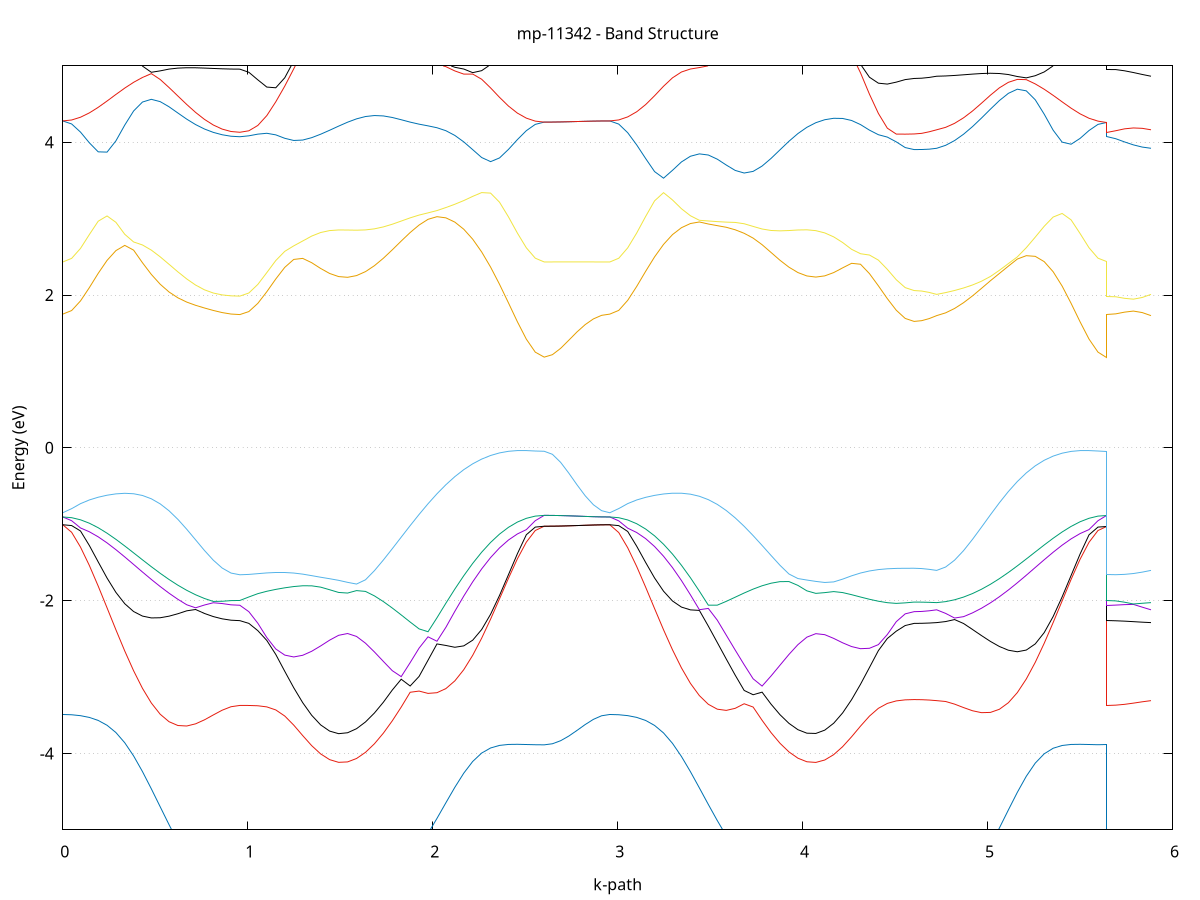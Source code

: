 set title 'mp-11342 - Band Structure'
set xlabel 'k-path'
set ylabel 'Energy (eV)'
set grid y
set yrange [-5:5]
set terminal png size 800,600
set output 'mp-11342_bands_gnuplot.png'
plot '-' using 1:2 with lines notitle, '-' using 1:2 with lines notitle, '-' using 1:2 with lines notitle, '-' using 1:2 with lines notitle, '-' using 1:2 with lines notitle, '-' using 1:2 with lines notitle, '-' using 1:2 with lines notitle, '-' using 1:2 with lines notitle, '-' using 1:2 with lines notitle, '-' using 1:2 with lines notitle, '-' using 1:2 with lines notitle, '-' using 1:2 with lines notitle, '-' using 1:2 with lines notitle, '-' using 1:2 with lines notitle, '-' using 1:2 with lines notitle, '-' using 1:2 with lines notitle, '-' using 1:2 with lines notitle, '-' using 1:2 with lines notitle, '-' using 1:2 with lines notitle, '-' using 1:2 with lines notitle, '-' using 1:2 with lines notitle, '-' using 1:2 with lines notitle, '-' using 1:2 with lines notitle, '-' using 1:2 with lines notitle, '-' using 1:2 with lines notitle, '-' using 1:2 with lines notitle, '-' using 1:2 with lines notitle, '-' using 1:2 with lines notitle, '-' using 1:2 with lines notitle, '-' using 1:2 with lines notitle, '-' using 1:2 with lines notitle, '-' using 1:2 with lines notitle, '-' using 1:2 with lines notitle, '-' using 1:2 with lines notitle, '-' using 1:2 with lines notitle, '-' using 1:2 with lines notitle
0.000000 -14.782884
0.047870 -14.782884
0.095739 -14.782884
0.143609 -14.782884
0.191479 -14.783084
0.239349 -14.783584
0.287218 -14.784584
0.335088 -14.786283
0.382958 -14.789184
0.430828 -14.793584
0.478697 -14.799384
0.526567 -14.806384
0.574437 -14.813783
0.622307 -14.821184
0.670176 -14.828183
0.718046 -14.834383
0.765916 -14.839683
0.813786 -14.843884
0.861655 -14.846984
0.909525 -14.848883
0.957395 -14.849483
0.957395 -14.849483
1.005935 -14.849483
1.054475 -14.849284
1.103015 -14.848984
1.151555 -14.848584
1.200095 -14.848284
1.248635 -14.848083
1.297175 -14.847983
1.345715 -14.847983
1.394255 -14.848083
1.442795 -14.848284
1.491335 -14.848384
1.539875 -14.848284
1.539875 -14.848284
1.588197 -14.847784
1.636519 -14.846884
1.684842 -14.845284
1.733164 -14.843084
1.781486 -14.839884
1.829809 -14.835984
1.878131 -14.831084
1.926454 -14.825384
1.974776 -14.818983
2.023098 -14.812083
2.071421 -14.805184
2.119743 -14.798684
2.168065 -14.793183
2.216388 -14.788984
2.264710 -14.786183
2.313033 -14.784384
2.361355 -14.783484
2.409677 -14.782984
2.458000 -14.782784
2.506322 -14.782784
2.554644 -14.782784
2.602967 -14.782784
2.602967 -14.782784
2.647289 -14.782784
2.691610 -14.782784
2.735932 -14.782784
2.780254 -14.782784
2.824576 -14.782884
2.868897 -14.782884
2.913219 -14.782884
2.957541 -14.782884
2.957541 -14.782884
3.005977 -14.782884
3.054413 -14.782884
3.102849 -14.782884
3.151284 -14.783084
3.199720 -14.783584
3.248156 -14.784683
3.296592 -14.786484
3.345028 -14.789484
3.393464 -14.793783
3.441900 -14.799484
3.490336 -14.806183
3.538772 -14.813184
3.587208 -14.820084
3.635643 -14.826384
3.684079 -14.831983
3.732515 -14.836784
3.780951 -14.840684
3.829387 -14.843684
3.877823 -14.845783
3.926259 -14.847183
3.974695 -14.847983
4.023131 -14.848284
4.071567 -14.848284
4.071567 -14.848284
4.119889 -14.848083
4.168211 -14.847884
4.216534 -14.847684
4.264856 -14.847584
4.313179 -14.847684
4.361501 -14.847884
4.409823 -14.848083
4.458146 -14.848384
4.506468 -14.848683
4.554790 -14.848883
4.603113 -14.848883
4.603113 -14.848883
4.643711 -14.848883
4.684309 -14.848883
4.724907 -14.848783
4.724907 -14.848783
4.773363 -14.847283
4.821819 -14.844484
4.870276 -14.840483
4.918732 -14.835384
4.967188 -14.829184
5.015644 -14.822284
5.064100 -14.814784
5.112556 -14.807184
5.161012 -14.800083
5.209468 -14.793983
5.257924 -14.789383
5.306380 -14.786383
5.354836 -14.784484
5.403292 -14.783484
5.451748 -14.782984
5.500204 -14.782784
5.548660 -14.782784
5.597116 -14.782784
5.645572 -14.782784
5.645572 -14.849483
5.693213 -14.849483
5.740854 -14.849384
5.788495 -14.849184
5.836136 -14.848984
5.883777 -14.848783
e
0.000000 -14.673084
0.047870 -14.674584
0.095739 -14.678683
0.143609 -14.685184
0.191479 -14.693484
0.239349 -14.702984
0.287218 -14.712983
0.335088 -14.722684
0.382958 -14.731283
0.430828 -14.738183
0.478697 -14.743184
0.526567 -14.746384
0.574437 -14.748384
0.622307 -14.749384
0.670176 -14.750984
0.718046 -14.758083
0.765916 -14.763884
0.813786 -14.768484
0.861655 -14.771783
0.909525 -14.773784
0.957395 -14.774484
0.957395 -14.774484
1.005935 -14.774484
1.054475 -14.774684
1.103015 -14.774984
1.151555 -14.775483
1.200095 -14.776084
1.248635 -14.776784
1.297175 -14.777584
1.345715 -14.778384
1.394255 -14.779184
1.442795 -14.779784
1.491335 -14.780183
1.539875 -14.780083
1.539875 -14.780083
1.588197 -14.779584
1.636519 -14.778384
1.684842 -14.776383
1.733164 -14.773584
1.781486 -14.769884
1.829809 -14.765084
1.878131 -14.759284
1.926454 -14.752384
1.974776 -14.749783
2.023098 -14.748684
2.071421 -14.746683
2.119743 -14.743384
2.168065 -14.738384
2.216388 -14.731383
2.264710 -14.722884
2.313033 -14.713183
2.361355 -14.703183
2.409677 -14.693684
2.458000 -14.685284
2.506322 -14.678783
2.554644 -14.674584
2.602967 -14.673184
2.602967 -14.673184
2.647289 -14.673184
2.691610 -14.673184
2.735932 -14.673184
2.780254 -14.673184
2.824576 -14.673084
2.868897 -14.673084
2.913219 -14.673084
2.957541 -14.673084
2.957541 -14.673084
3.005977 -14.674584
3.054413 -14.678883
3.102849 -14.685683
3.151284 -14.694184
3.199720 -14.703883
3.248156 -14.714084
3.296592 -14.723783
3.345028 -14.732284
3.393464 -14.739083
3.441900 -14.743984
3.490336 -14.747084
3.538772 -14.748983
3.587208 -14.749984
3.635643 -14.751684
3.684079 -14.758584
3.732515 -14.764484
3.780951 -14.769383
3.829387 -14.773184
3.877823 -14.776084
3.926259 -14.778084
3.974695 -14.779383
4.023131 -14.780083
4.071567 -14.780183
4.071567 -14.780183
4.119889 -14.779884
4.168211 -14.779383
4.216534 -14.778683
4.264856 -14.777983
4.313179 -14.777183
4.361501 -14.776584
4.409823 -14.775984
4.458146 -14.775583
4.506468 -14.775284
4.554790 -14.775184
4.603113 -14.775084
4.603113 -14.775084
4.643711 -14.775084
4.684309 -14.774883
4.724907 -14.774684
4.724907 -14.774684
4.773363 -14.773283
4.821819 -14.770484
4.870276 -14.766284
4.918732 -14.760784
4.967188 -14.753984
5.015644 -14.749384
5.064100 -14.748384
5.112556 -14.746583
5.161012 -14.743483
5.209468 -14.738584
5.257924 -14.731784
5.306380 -14.723184
5.354836 -14.713484
5.403292 -14.703484
5.451748 -14.693784
5.500204 -14.685384
5.548660 -14.678783
5.597116 -14.674584
5.645572 -14.673184
5.645572 -14.774484
5.693213 -14.774484
5.740854 -14.774584
5.788495 -14.774584
5.836136 -14.774684
5.883777 -14.774684
e
0.000000 -14.673084
0.047870 -14.673084
0.095739 -14.672783
0.143609 -14.672384
0.191479 -14.671883
0.239349 -14.671183
0.287218 -14.670584
0.335088 -14.675384
0.382958 -14.687883
0.430828 -14.700083
0.478697 -14.711984
0.526567 -14.723083
0.574437 -14.733384
0.622307 -14.742783
0.670176 -14.749783
0.718046 -14.749984
0.765916 -14.749984
0.813786 -14.749884
0.861655 -14.749783
0.909525 -14.749683
0.957395 -14.749683
0.957395 -14.749683
1.005935 -14.749683
1.054475 -14.749683
1.103015 -14.749783
1.151555 -14.749783
1.200095 -14.749783
1.248635 -14.749884
1.297175 -14.749884
1.345715 -14.749884
1.394255 -14.749884
1.442795 -14.749884
1.491335 -14.749884
1.539875 -14.749884
1.539875 -14.749884
1.588197 -14.749884
1.636519 -14.749984
1.684842 -14.750084
1.733164 -14.750184
1.781486 -14.750284
1.829809 -14.750483
1.878131 -14.750483
1.926454 -14.750284
1.974776 -14.744383
2.023098 -14.735283
2.071421 -14.725183
2.119743 -14.714184
2.168065 -14.702483
2.216388 -14.690183
2.264710 -14.677584
2.313033 -14.670784
2.361355 -14.671283
2.409677 -14.671883
2.458000 -14.672384
2.506322 -14.672783
2.554644 -14.673084
2.602967 -14.673184
2.602967 -14.673184
2.647289 -14.673184
2.691610 -14.673184
2.735932 -14.673184
2.780254 -14.673084
2.824576 -14.673084
2.868897 -14.673084
2.913219 -14.673084
2.957541 -14.673084
2.957541 -14.673084
3.005977 -14.673084
3.054413 -14.672783
3.102849 -14.672384
3.151284 -14.671883
3.199720 -14.671283
3.248156 -14.670784
3.296592 -14.676784
3.345028 -14.689284
3.393464 -14.701583
3.441900 -14.713284
3.490336 -14.724284
3.538772 -14.734483
3.587208 -14.743583
3.635643 -14.750383
3.684079 -14.750584
3.732515 -14.750584
3.780951 -14.750383
3.829387 -14.750284
3.877823 -14.750084
3.926259 -14.749984
3.974695 -14.749884
4.023131 -14.749884
4.071567 -14.749884
4.071567 -14.749884
4.119889 -14.749884
4.168211 -14.749884
4.216534 -14.749884
4.264856 -14.749884
4.313179 -14.749783
4.361501 -14.749783
4.409823 -14.749683
4.458146 -14.749683
4.506468 -14.749683
4.554790 -14.749583
4.603113 -14.749583
4.603113 -14.749583
4.643711 -14.749583
4.684309 -14.749583
4.724907 -14.749683
4.724907 -14.749683
4.773363 -14.749683
4.821819 -14.749783
4.870276 -14.749884
4.918732 -14.749884
4.967188 -14.749783
5.015644 -14.745983
5.064100 -14.736783
5.112556 -14.726584
5.161012 -14.715383
5.209468 -14.703384
5.257924 -14.690883
5.306380 -14.678083
5.354836 -14.670483
5.403292 -14.671183
5.451748 -14.671784
5.500204 -14.672384
5.548660 -14.672783
5.597116 -14.673084
5.645572 -14.673184
5.645572 -14.749683
5.693213 -14.749683
5.740854 -14.749683
5.788495 -14.749683
5.836136 -14.749683
5.883777 -14.749683
e
0.000000 -14.619584
0.047870 -14.620983
0.095739 -14.625184
0.143609 -14.631984
0.191479 -14.640884
0.239349 -14.651483
0.287218 -14.663084
0.335088 -14.669984
0.382958 -14.669384
0.430828 -14.668883
0.478697 -14.668484
0.526567 -14.668183
0.574437 -14.667984
0.622307 -14.667884
0.670176 -14.667784
0.718046 -14.667784
0.765916 -14.667784
0.813786 -14.667884
0.861655 -14.667884
0.909525 -14.667884
0.957395 -14.667884
0.957395 -14.667884
1.005935 -14.668183
1.054475 -14.668983
1.103015 -14.670084
1.151555 -14.671584
1.200095 -14.673184
1.248635 -14.674883
1.297175 -14.676384
1.345715 -14.677684
1.394255 -14.678683
1.442795 -14.679284
1.491335 -14.679583
1.539875 -14.679483
1.539875 -14.679483
1.588197 -14.679084
1.636519 -14.678484
1.684842 -14.677684
1.733164 -14.676684
1.781486 -14.675584
1.829809 -14.674484
1.878131 -14.673383
1.926454 -14.672384
1.974776 -14.671484
2.023098 -14.670784
2.071421 -14.670284
2.119743 -14.669984
2.168065 -14.669884
2.216388 -14.669984
2.264710 -14.670284
2.313033 -14.664983
2.361355 -14.652983
2.409677 -14.642084
2.458000 -14.632684
2.506322 -14.625584
2.554644 -14.621084
2.602967 -14.619584
2.602967 -14.619584
2.647289 -14.619584
2.691610 -14.619584
2.735932 -14.619584
2.780254 -14.619584
2.824576 -14.619584
2.868897 -14.619584
2.913219 -14.619584
2.957541 -14.619584
2.957541 -14.619584
3.005977 -14.621084
3.054413 -14.625483
3.102849 -14.632484
3.151284 -14.641684
3.199720 -14.652484
3.248156 -14.664283
3.296592 -14.670284
3.345028 -14.669984
3.393464 -14.669884
3.441900 -14.669984
3.490336 -14.670284
3.538772 -14.670784
3.587208 -14.671584
3.635643 -14.672384
3.684079 -14.673383
3.732515 -14.674484
3.780951 -14.675584
3.829387 -14.676684
3.877823 -14.677684
3.926259 -14.678484
3.974695 -14.679184
4.023131 -14.679483
4.071567 -14.679583
4.071567 -14.679583
4.119889 -14.679284
4.168211 -14.678584
4.216534 -14.677584
4.264856 -14.676284
4.313179 -14.674784
4.361501 -14.673184
4.409823 -14.671584
4.458146 -14.670084
4.506468 -14.668983
4.554790 -14.668183
4.603113 -14.667884
4.603113 -14.667884
4.643711 -14.667884
4.684309 -14.667884
4.724907 -14.667884
4.724907 -14.667884
4.773363 -14.667884
4.821819 -14.667884
4.870276 -14.667884
4.918732 -14.667784
4.967188 -14.667784
5.015644 -14.667884
5.064100 -14.667984
5.112556 -14.668183
5.161012 -14.668484
5.209468 -14.668883
5.257924 -14.669284
5.306380 -14.669884
5.354836 -14.665384
5.403292 -14.653284
5.451748 -14.642183
5.500204 -14.632784
5.548660 -14.625584
5.597116 -14.621084
5.645572 -14.619584
5.645572 -14.667884
5.693213 -14.667884
5.740854 -14.667884
5.788495 -14.667884
5.836136 -14.667884
5.883777 -14.667884
e
0.000000 -14.619584
0.047870 -14.619383
0.095739 -14.618683
0.143609 -14.617584
0.191479 -14.617783
0.239349 -14.618583
0.287218 -14.619584
0.335088 -14.620584
0.382958 -14.621784
0.430828 -14.623083
0.478697 -14.624284
0.526567 -14.625584
0.574437 -14.626883
0.622307 -14.627984
0.670176 -14.629084
0.718046 -14.630083
0.765916 -14.630984
0.813786 -14.631583
0.861655 -14.632084
0.909525 -14.632383
0.957395 -14.632484
0.957395 -14.632484
1.005935 -14.632283
1.054475 -14.631583
1.103015 -14.630484
1.151555 -14.628984
1.200095 -14.627184
1.248635 -14.625284
1.297175 -14.623384
1.345715 -14.621484
1.394255 -14.619784
1.442795 -14.618683
1.491335 -14.618084
1.539875 -14.618284
1.539875 -14.618284
1.588197 -14.618884
1.636519 -14.619784
1.684842 -14.620783
1.733164 -14.621784
1.781486 -14.622584
1.829809 -14.623183
1.878131 -14.623584
1.926454 -14.623784
1.974776 -14.623784
2.023098 -14.623484
2.071421 -14.623083
2.119743 -14.622483
2.168065 -14.621784
2.216388 -14.620983
2.264710 -14.620083
2.313033 -14.619283
2.361355 -14.618483
2.409677 -14.617783
2.458000 -14.617484
2.506322 -14.618583
2.554644 -14.619383
2.602967 -14.619584
2.602967 -14.619584
2.647289 -14.619584
2.691610 -14.619584
2.735932 -14.619584
2.780254 -14.619584
2.824576 -14.619584
2.868897 -14.619584
2.913219 -14.619584
2.957541 -14.619584
2.957541 -14.619584
3.005977 -14.619383
3.054413 -14.618583
3.102849 -14.617484
3.151284 -14.617783
3.199720 -14.618483
3.248156 -14.619283
3.296592 -14.620083
3.345028 -14.620983
3.393464 -14.621784
3.441900 -14.622483
3.490336 -14.623083
3.538772 -14.623484
3.587208 -14.623784
3.635643 -14.623784
3.684079 -14.623584
3.732515 -14.623183
3.780951 -14.622584
3.829387 -14.621683
3.877823 -14.620783
3.926259 -14.619784
3.974695 -14.618784
4.023131 -14.618184
4.071567 -14.618084
4.071567 -14.618084
4.119889 -14.618683
4.168211 -14.619884
4.216534 -14.621484
4.264856 -14.623384
4.313179 -14.625383
4.361501 -14.627284
4.409823 -14.628984
4.458146 -14.630484
4.506468 -14.631583
4.554790 -14.632283
4.603113 -14.632484
4.603113 -14.632484
4.643711 -14.632484
4.684309 -14.632484
4.724907 -14.632484
4.724907 -14.632484
4.773363 -14.632283
4.821819 -14.631784
4.870276 -14.631184
4.918732 -14.630384
4.967188 -14.629383
5.015644 -14.628284
5.064100 -14.627083
5.112556 -14.625884
5.161012 -14.624583
5.209468 -14.623283
5.257924 -14.621984
5.306380 -14.620783
5.354836 -14.619684
5.403292 -14.618683
5.451748 -14.617883
5.500204 -14.617484
5.548660 -14.618583
5.597116 -14.619383
5.645572 -14.619584
5.645572 -14.632484
5.693213 -14.632484
5.740854 -14.632484
5.788495 -14.632484
5.836136 -14.632484
5.883777 -14.632484
e
0.000000 -14.616283
0.047870 -14.616383
0.095739 -14.616684
0.143609 -14.617183
0.191479 -14.615984
0.239349 -14.614184
0.287218 -14.612184
0.335088 -14.610084
0.382958 -14.607983
0.430828 -14.605784
0.478697 -14.603283
0.526567 -14.600784
0.574437 -14.598284
0.622307 -14.595783
0.670176 -14.593383
0.718046 -14.591284
0.765916 -14.589384
0.813786 -14.587884
0.861655 -14.586683
0.909525 -14.586084
0.957395 -14.585783
0.957395 -14.585783
1.005935 -14.586084
1.054475 -14.586683
1.103015 -14.587784
1.151555 -14.589284
1.200095 -14.590984
1.248635 -14.592884
1.297175 -14.594784
1.345715 -14.596684
1.394255 -14.598184
1.442795 -14.599384
1.491335 -14.599884
1.539875 -14.599784
1.539875 -14.599784
1.588197 -14.599184
1.636519 -14.598484
1.684842 -14.597784
1.733164 -14.597283
1.781486 -14.597084
1.829809 -14.597283
1.878131 -14.597884
1.926454 -14.598783
1.974776 -14.599984
2.023098 -14.601484
2.071421 -14.603184
2.119743 -14.604983
2.168065 -14.606884
2.216388 -14.608683
2.264710 -14.610484
2.313033 -14.612284
2.361355 -14.614083
2.409677 -14.615984
2.458000 -14.617183
2.506322 -14.616684
2.554644 -14.616383
2.602967 -14.616283
2.602967 -14.616283
2.647289 -14.616283
2.691610 -14.616283
2.735932 -14.616283
2.780254 -14.616283
2.824576 -14.616283
2.868897 -14.616283
2.913219 -14.616283
2.957541 -14.616283
2.957541 -14.616283
3.005977 -14.616383
3.054413 -14.616684
3.102849 -14.617183
3.151284 -14.615984
3.199720 -14.614083
3.248156 -14.612284
3.296592 -14.610484
3.345028 -14.608683
3.393464 -14.606784
3.441900 -14.604983
3.490336 -14.603084
3.538772 -14.601384
3.587208 -14.599984
3.635643 -14.598683
3.684079 -14.597784
3.732515 -14.597283
3.780951 -14.597183
3.829387 -14.597384
3.877823 -14.597784
3.926259 -14.598484
3.974695 -14.599284
4.023131 -14.599784
4.071567 -14.599884
4.071567 -14.599884
4.119889 -14.599284
4.168211 -14.598184
4.216534 -14.596583
4.264856 -14.594784
4.313179 -14.592783
4.361501 -14.590984
4.409823 -14.589284
4.458146 -14.587784
4.506468 -14.586683
4.554790 -14.586084
4.603113 -14.585783
4.603113 -14.585783
4.643711 -14.585783
4.684309 -14.585883
4.724907 -14.585883
4.724907 -14.585883
4.773363 -14.586384
4.821819 -14.587383
4.870276 -14.588883
4.918732 -14.590684
4.967188 -14.592783
5.015644 -14.595083
5.064100 -14.597684
5.112556 -14.600183
5.161012 -14.602784
5.209468 -14.605284
5.257924 -14.607684
5.306380 -14.609784
5.354836 -14.611884
5.403292 -14.613983
5.451748 -14.615884
5.500204 -14.617183
5.548660 -14.616684
5.597116 -14.616383
5.645572 -14.616283
5.645572 -14.585783
5.693213 -14.585783
5.740854 -14.585783
5.788495 -14.585883
5.836136 -14.585883
5.883777 -14.585883
e
0.000000 -14.616283
0.047870 -14.616084
0.095739 -14.615684
0.143609 -14.615084
0.191479 -14.614083
0.239349 -14.612784
0.287218 -14.611083
0.335088 -14.608683
0.382958 -14.605984
0.430828 -14.603084
0.478697 -14.600084
0.526567 -14.597084
0.574437 -14.594083
0.622307 -14.591284
0.670176 -14.588584
0.718046 -14.586284
0.765916 -14.584183
0.813786 -14.582584
0.861655 -14.581384
0.909525 -14.580684
0.957395 -14.580383
0.957395 -14.580383
1.005935 -14.580583
1.054475 -14.581183
1.103015 -14.581983
1.151555 -14.582883
1.200095 -14.583884
1.248635 -14.584784
1.297175 -14.585584
1.345715 -14.586184
1.394255 -14.586583
1.442795 -14.586784
1.491335 -14.586784
1.539875 -14.586784
1.539875 -14.586784
1.588197 -14.586784
1.636519 -14.586884
1.684842 -14.587084
1.733164 -14.587484
1.781486 -14.588183
1.829809 -14.589184
1.878131 -14.590483
1.926454 -14.592084
1.974776 -14.593984
2.023098 -14.596184
2.071421 -14.598584
2.119743 -14.601083
2.168065 -14.603684
2.216388 -14.606383
2.264710 -14.608884
2.313033 -14.611083
2.361355 -14.612884
2.409677 -14.614083
2.458000 -14.615084
2.506322 -14.615684
2.554644 -14.616084
2.602967 -14.616283
2.602967 -14.616283
2.647289 -14.616283
2.691610 -14.616283
2.735932 -14.616283
2.780254 -14.616283
2.824576 -14.616283
2.868897 -14.616283
2.913219 -14.616283
2.957541 -14.616283
2.957541 -14.616283
3.005977 -14.616084
3.054413 -14.615684
3.102849 -14.615084
3.151284 -14.614083
3.199720 -14.612884
3.248156 -14.611083
3.296592 -14.608884
3.345028 -14.606283
3.393464 -14.603684
3.441900 -14.600983
3.490336 -14.598484
3.538772 -14.596084
3.587208 -14.593884
3.635643 -14.591983
3.684079 -14.590383
3.732515 -14.589084
3.780951 -14.588183
3.829387 -14.587484
3.877823 -14.587084
3.926259 -14.586884
3.974695 -14.586784
4.023131 -14.586784
4.071567 -14.586784
4.071567 -14.586784
4.119889 -14.586683
4.168211 -14.586483
4.216534 -14.586184
4.264856 -14.585584
4.313179 -14.584784
4.361501 -14.583884
4.409823 -14.582883
4.458146 -14.581883
4.506468 -14.581084
4.554790 -14.580583
4.603113 -14.580383
4.603113 -14.580383
4.643711 -14.580383
4.684309 -14.580483
4.724907 -14.580483
4.724907 -14.580483
4.773363 -14.581084
4.821819 -14.582083
4.870276 -14.583684
4.918732 -14.585584
4.967188 -14.587884
5.015644 -14.590483
5.064100 -14.593383
5.112556 -14.596383
5.161012 -14.599483
5.209468 -14.602583
5.257924 -14.605583
5.306380 -14.608384
5.354836 -14.610784
5.403292 -14.612684
5.451748 -14.613983
5.500204 -14.614984
5.548660 -14.615684
5.597116 -14.616084
5.645572 -14.616283
5.645572 -14.580383
5.693213 -14.580383
5.740854 -14.580383
5.788495 -14.580483
5.836136 -14.580483
5.883777 -14.580483
e
0.000000 -14.473783
0.047870 -14.476384
0.095739 -14.481684
0.143609 -14.487184
0.191479 -14.492183
0.239349 -14.496484
0.287218 -14.500184
0.335088 -14.503383
0.382958 -14.506084
0.430828 -14.508384
0.478697 -14.510483
0.526567 -14.512284
0.574437 -14.513784
0.622307 -14.515184
0.670176 -14.516383
0.718046 -14.517384
0.765916 -14.518184
0.813786 -14.518884
0.861655 -14.519383
0.909525 -14.519583
0.957395 -14.519684
0.957395 -14.519684
1.005935 -14.519483
1.054475 -14.518683
1.103015 -14.517384
1.151555 -14.515783
1.200095 -14.513884
1.248635 -14.511883
1.297175 -14.509683
1.345715 -14.507584
1.394255 -14.505484
1.442795 -14.503884
1.491335 -14.502884
1.539875 -14.503184
1.539875 -14.503184
1.588197 -14.504283
1.636519 -14.505883
1.684842 -14.507383
1.733164 -14.508783
1.781486 -14.510084
1.829809 -14.510984
1.878131 -14.511684
1.926454 -14.511983
1.974776 -14.511983
2.023098 -14.511584
2.071421 -14.510784
2.119743 -14.509683
2.168065 -14.508183
2.216388 -14.506184
2.264710 -14.503784
2.313033 -14.500784
2.361355 -14.497283
2.409677 -14.492883
2.458000 -14.487884
2.506322 -14.482183
2.554644 -14.476584
2.602967 -14.473783
2.602967 -14.473783
2.647289 -14.473783
2.691610 -14.473783
2.735932 -14.473783
2.780254 -14.473783
2.824576 -14.473783
2.868897 -14.473783
2.913219 -14.473783
2.957541 -14.473783
2.957541 -14.473783
3.005977 -14.476484
3.054413 -14.481884
3.102849 -14.487483
3.151284 -14.492484
3.199720 -14.496784
3.248156 -14.500383
3.296592 -14.503383
3.345028 -14.505883
3.393464 -14.507884
3.441900 -14.509384
3.490336 -14.510584
3.538772 -14.511384
3.587208 -14.511783
3.635643 -14.511783
3.684079 -14.511484
3.732515 -14.510884
3.780951 -14.509884
3.829387 -14.508684
3.877823 -14.507283
3.926259 -14.505683
3.974695 -14.504183
4.023131 -14.503084
4.071567 -14.502984
4.071567 -14.502984
4.119889 -14.503984
4.168211 -14.505683
4.216534 -14.507684
4.264856 -14.509784
4.313179 -14.511983
4.361501 -14.514083
4.409823 -14.515884
4.458146 -14.517584
4.506468 -14.518783
4.554790 -14.519583
4.603113 -14.519884
4.603113 -14.519884
4.643711 -14.519884
4.684309 -14.519784
4.724907 -14.519784
4.724907 -14.519784
4.773363 -14.519583
4.821819 -14.519184
4.870276 -14.518584
4.918732 -14.517784
4.967188 -14.516884
5.015644 -14.515683
5.064100 -14.514384
5.112556 -14.512884
5.161012 -14.511083
5.209468 -14.509084
5.257924 -14.506784
5.306380 -14.504183
5.354836 -14.501084
5.403292 -14.497383
5.451748 -14.492984
5.500204 -14.487884
5.548660 -14.482183
5.597116 -14.476584
5.645572 -14.473783
5.645572 -14.519684
5.693213 -14.519684
5.740854 -14.519784
5.788495 -14.519784
5.836136 -14.519784
5.883777 -14.519784
e
0.000000 -14.473783
0.047870 -14.473783
0.095739 -14.473883
0.143609 -14.474084
0.191479 -14.474384
0.239349 -14.474684
0.287218 -14.475084
0.335088 -14.475484
0.382958 -14.475983
0.430828 -14.476484
0.478697 -14.476984
0.526567 -14.477583
0.574437 -14.478084
0.622307 -14.478584
0.670176 -14.478984
0.718046 -14.479484
0.765916 -14.479783
0.813786 -14.480084
0.861655 -14.480284
0.909525 -14.480484
0.957395 -14.480484
0.957395 -14.480484
1.005935 -14.480683
1.054475 -14.481184
1.103015 -14.482083
1.151555 -14.483284
1.200095 -14.484784
1.248635 -14.486484
1.297175 -14.488283
1.345715 -14.490284
1.394255 -14.492083
1.442795 -14.493683
1.491335 -14.494684
1.539875 -14.494383
1.539875 -14.494383
1.588197 -14.493184
1.636519 -14.491684
1.684842 -14.489984
1.733164 -14.488283
1.781486 -14.486683
1.829809 -14.485183
1.878131 -14.483683
1.926454 -14.482384
1.974776 -14.481084
2.023098 -14.479983
2.071421 -14.478984
2.119743 -14.477984
2.168065 -14.477184
2.216388 -14.476484
2.264710 -14.475784
2.313033 -14.475283
2.361355 -14.474784
2.409677 -14.474384
2.458000 -14.474084
2.506322 -14.473883
2.554644 -14.473783
2.602967 -14.473783
2.602967 -14.473783
2.647289 -14.473783
2.691610 -14.473783
2.735932 -14.473783
2.780254 -14.473783
2.824576 -14.473783
2.868897 -14.473783
2.913219 -14.473783
2.957541 -14.473783
2.957541 -14.473783
3.005977 -14.473783
3.054413 -14.473883
3.102849 -14.474084
3.151284 -14.474384
3.199720 -14.474784
3.248156 -14.475283
3.296592 -14.475784
3.345028 -14.476484
3.393464 -14.477184
3.441900 -14.478084
3.490336 -14.478984
3.538772 -14.479983
3.587208 -14.481184
3.635643 -14.482384
3.684079 -14.483783
3.732515 -14.485183
3.780951 -14.486783
3.829387 -14.488384
3.877823 -14.490084
3.926259 -14.491784
3.974695 -14.493284
4.023131 -14.494484
4.071567 -14.494584
4.071567 -14.494584
4.119889 -14.493683
4.168211 -14.491983
4.216534 -14.490184
4.264856 -14.488183
4.313179 -14.486384
4.361501 -14.484684
4.409823 -14.483284
4.458146 -14.482083
4.506468 -14.481184
4.554790 -14.480683
4.603113 -14.480484
4.603113 -14.480484
4.643711 -14.480484
4.684309 -14.480484
4.724907 -14.480484
4.724907 -14.480484
4.773363 -14.480384
4.821819 -14.480184
4.870276 -14.479883
4.918732 -14.479584
4.967188 -14.479083
5.015644 -14.478684
5.064100 -14.478184
5.112556 -14.477683
5.161012 -14.477084
5.209468 -14.476584
5.257924 -14.476083
5.306380 -14.475584
5.354836 -14.475084
5.403292 -14.474684
5.451748 -14.474384
5.500204 -14.474084
5.548660 -14.473883
5.597116 -14.473783
5.645572 -14.473783
5.645572 -14.480484
5.693213 -14.480484
5.740854 -14.480484
5.788495 -14.480484
5.836136 -14.480484
5.883777 -14.480484
e
0.000000 -14.453484
0.047870 -14.450384
0.095739 -14.443884
0.143609 -14.436383
0.191479 -14.428783
0.239349 -14.421283
0.287218 -14.414283
0.335088 -14.407684
0.382958 -14.401483
0.430828 -14.395784
0.478697 -14.390484
0.526567 -14.385684
0.574437 -14.381384
0.622307 -14.377484
0.670176 -14.374084
0.718046 -14.371184
0.765916 -14.368784
0.813786 -14.366884
0.861655 -14.365583
0.909525 -14.364683
0.957395 -14.364484
0.957395 -14.364484
1.005935 -14.364384
1.054475 -14.364284
1.103015 -14.364083
1.151555 -14.363784
1.200095 -14.363484
1.248635 -14.363084
1.297175 -14.362684
1.345715 -14.362284
1.394255 -14.361984
1.442795 -14.361683
1.491335 -14.361584
1.539875 -14.361683
1.539875 -14.361683
1.588197 -14.361884
1.636519 -14.362383
1.684842 -14.363283
1.733164 -14.364484
1.781486 -14.365984
1.829809 -14.367984
1.878131 -14.370484
1.926454 -14.373384
1.974776 -14.376684
2.023098 -14.380584
2.071421 -14.384884
2.119743 -14.389684
2.168065 -14.394884
2.216388 -14.400683
2.264710 -14.406884
2.313033 -14.413583
2.361355 -14.420784
2.409677 -14.428384
2.458000 -14.436284
2.506322 -14.444184
2.554644 -14.451084
2.602967 -14.454384
2.602967 -14.454384
2.647289 -14.454284
2.691610 -14.454284
2.735932 -14.454084
2.780254 -14.453883
2.824576 -14.453784
2.868897 -14.453584
2.913219 -14.453484
2.957541 -14.453484
2.957541 -14.453484
3.005977 -14.450284
3.054413 -14.443584
3.102849 -14.435884
3.151284 -14.428184
3.199720 -14.420584
3.248156 -14.413483
3.296592 -14.406783
3.345028 -14.400583
3.393464 -14.394784
3.441900 -14.389584
3.490336 -14.384784
3.538772 -14.380484
3.587208 -14.376584
3.635643 -14.373283
3.684079 -14.370384
3.732515 -14.367883
3.780951 -14.365984
3.829387 -14.364384
3.877823 -14.363183
3.926259 -14.362383
3.974695 -14.361884
4.023131 -14.361584
4.071567 -14.361584
4.071567 -14.361584
4.119889 -14.361783
4.168211 -14.361984
4.216534 -14.362284
4.264856 -14.362684
4.313179 -14.363084
4.361501 -14.363484
4.409823 -14.363784
4.458146 -14.364083
4.506468 -14.364284
4.554790 -14.364384
4.603113 -14.364484
4.603113 -14.364484
4.643711 -14.364484
4.684309 -14.364484
4.724907 -14.364584
4.724907 -14.364584
4.773363 -14.365184
4.821819 -14.366383
4.870276 -14.368084
4.918732 -14.370384
4.967188 -14.373283
5.015644 -14.376584
5.064100 -14.380384
5.112556 -14.384683
5.161012 -14.389484
5.209468 -14.394784
5.257924 -14.400583
5.306380 -14.406783
5.354836 -14.413483
5.403292 -14.420684
5.451748 -14.428384
5.500204 -14.436284
5.548660 -14.444083
5.597116 -14.451084
5.645572 -14.454384
5.645572 -14.364484
5.693213 -14.364484
5.740854 -14.364484
5.788495 -14.364484
5.836136 -14.364484
5.883777 -14.364584
e
0.000000 -13.554184
0.047870 -13.547484
0.095739 -13.527384
0.143609 -13.494283
0.191479 -13.449084
0.239349 -13.392484
0.287218 -13.325584
0.335088 -13.249484
0.382958 -13.165384
0.430828 -13.074584
0.478697 -12.978684
0.526567 -12.879383
0.574437 -12.778683
0.622307 -12.678984
0.670176 -12.582883
0.718046 -12.493483
0.765916 -12.413784
0.813786 -12.347283
0.861655 -12.296983
0.909525 -12.265683
0.957395 -12.254983
0.957395 -12.254983
1.005935 -12.251883
1.054475 -12.242684
1.103015 -12.227884
1.151555 -12.208184
1.200095 -12.184684
1.248635 -12.158584
1.297175 -12.131583
1.345715 -12.105683
1.394255 -12.082984
1.442795 -12.065784
1.491335 -12.056484
1.539875 -12.057284
1.539875 -12.057284
1.588197 -12.069984
1.636519 -12.096084
1.684842 -12.136284
1.733164 -12.190384
1.781486 -12.257584
1.829809 -12.336384
1.878131 -12.424784
1.926454 -12.520383
1.974776 -12.620883
2.023098 -12.723984
2.071421 -12.827284
2.119743 -12.928683
2.168065 -13.026584
2.216388 -13.119084
2.264710 -13.204884
2.313033 -13.282383
2.361355 -13.350584
2.409677 -13.408283
2.458000 -13.454384
2.506322 -13.488084
2.554644 -13.508584
2.602967 -13.515484
2.602967 -13.515484
2.647289 -13.517384
2.691610 -13.522384
2.735932 -13.529383
2.780254 -13.536983
2.824576 -13.543883
2.868897 -13.549484
2.913219 -13.552983
2.957541 -13.554184
2.957541 -13.554184
3.005977 -13.547184
3.054413 -13.526383
3.102849 -13.492183
3.151284 -13.445384
3.199720 -13.386883
3.248156 -13.317784
3.296592 -13.239083
3.345028 -13.152183
3.393464 -13.058383
3.441900 -12.959084
3.490336 -12.855984
3.538772 -12.750984
3.587208 -12.645983
3.635643 -12.543384
3.684079 -12.445384
3.732515 -12.354484
3.780951 -12.272984
3.829387 -12.202984
3.877823 -12.146083
3.926259 -12.103084
3.974695 -12.074283
4.023131 -12.058884
4.071567 -12.055684
4.071567 -12.055684
4.119889 -12.062684
4.168211 -12.077784
4.216534 -12.098484
4.264856 -12.122584
4.313179 -12.147984
4.361501 -12.172783
4.409823 -12.195284
4.458146 -12.214084
4.506468 -12.228283
4.554790 -12.237184
4.603113 -12.240084
4.603113 -12.240084
4.643711 -12.240984
4.684309 -12.243284
4.724907 -12.247184
4.724907 -12.247184
4.773363 -12.269084
4.821819 -12.311383
4.870276 -12.371583
4.918732 -12.446584
4.967188 -12.533084
5.015644 -12.627484
5.064100 -12.726684
5.112556 -12.827684
5.161012 -12.927983
5.209468 -13.025284
5.257924 -13.117684
5.306380 -13.203484
5.354836 -13.281284
5.403292 -13.349784
5.451748 -13.407684
5.500204 -13.454084
5.548660 -13.487984
5.597116 -13.508584
5.645572 -13.515484
5.645572 -12.254983
5.693213 -12.254484
5.740854 -12.253184
5.788495 -12.251183
5.836136 -12.248983
5.883777 -12.247184
e
0.000000 -13.321283
0.047870 -13.315183
0.095739 -13.296983
0.143609 -13.266984
0.191479 -13.225884
0.239349 -13.174283
0.287218 -13.113084
0.335088 -13.043384
0.382958 -12.966384
0.430828 -12.883284
0.478697 -12.795684
0.526567 -12.705284
0.574437 -12.613983
0.622307 -12.523983
0.670176 -12.437784
0.718046 -12.358084
0.765916 -12.287683
0.813786 -12.229284
0.861655 -12.185384
0.909525 -12.158183
0.957395 -12.148884
0.957395 -12.148884
1.005935 -12.146184
1.054475 -12.138084
1.103015 -12.125084
1.151555 -12.107784
1.200095 -12.087283
1.248635 -12.064684
1.297175 -12.041683
1.345715 -12.019984
1.394255 -12.001584
1.442795 -11.988384
1.491335 -11.982684
1.539875 -11.986284
1.539875 -11.986284
1.588197 -12.000784
1.636519 -12.027284
1.684842 -12.066484
1.733164 -12.118284
1.781486 -12.181783
1.829809 -12.255984
1.878131 -12.338883
1.926454 -12.428484
1.974776 -12.522784
2.023098 -12.619484
2.071421 -12.716584
2.119743 -12.812083
2.168065 -12.904284
2.216388 -12.991484
2.264710 -13.072183
2.313033 -13.145283
2.361355 -13.209383
2.409677 -13.263383
2.458000 -13.306584
2.506322 -13.337983
2.554644 -13.357183
2.602967 -13.363584
2.602967 -13.363584
2.647289 -13.361584
2.691610 -13.356184
2.735932 -13.348584
2.780254 -13.340383
2.824576 -13.332683
2.868897 -13.326583
2.913219 -13.322584
2.957541 -13.321283
2.957541 -13.321283
3.005977 -13.314884
3.054413 -13.295884
3.102849 -13.264684
3.151284 -13.221784
3.199720 -13.168083
3.248156 -13.104484
3.296592 -13.031984
3.345028 -12.951884
3.393464 -12.865483
3.441900 -12.774384
3.490336 -12.680084
3.538772 -12.584584
3.587208 -12.489783
3.635643 -12.397684
3.684079 -12.310683
3.732515 -12.230784
3.780951 -12.159984
3.829387 -12.100084
3.877823 -12.052183
3.926259 -12.016984
3.974695 -11.994484
4.023131 -11.983783
4.071567 -11.983783
4.071567 -11.983783
4.119889 -11.992684
4.168211 -12.008484
4.216534 -12.029084
4.264856 -12.052584
4.313179 -12.076984
4.361501 -12.100584
4.409823 -12.121984
4.458146 -12.139784
4.506468 -12.153284
4.554790 -12.161584
4.603113 -12.164383
4.603113 -12.164383
4.643711 -12.164484
4.684309 -12.164584
4.724907 -12.164884
4.724907 -12.164884
4.773363 -12.188484
4.821819 -12.230084
4.870276 -12.287683
4.918732 -12.358683
4.967188 -12.440084
5.015644 -12.528784
5.064100 -12.621984
5.112556 -12.716983
5.161012 -12.811284
5.209468 -12.902983
5.257924 -12.990084
5.306380 -13.070884
5.354836 -13.144184
5.403292 -13.208583
5.451748 -13.262884
5.500204 -13.306284
5.548660 -13.337884
5.597116 -13.357083
5.645572 -13.363584
5.645572 -12.148884
5.693213 -12.149783
5.740854 -12.152083
5.788495 -12.155784
5.836136 -12.160284
5.883777 -12.164884
e
0.000000 -6.395484
0.047870 -6.392084
0.095739 -6.382084
0.143609 -6.366084
0.191479 -6.345484
0.239349 -6.321884
0.287218 -6.297983
0.335088 -6.277184
0.382958 -6.263784
0.430828 -6.262884
0.478697 -6.279784
0.526567 -6.318784
0.574437 -6.381284
0.622307 -6.464984
0.670176 -6.563884
0.718046 -6.669084
0.765916 -6.770984
0.813786 -6.860684
0.861655 -6.930584
0.909525 -6.974884
0.957395 -6.990083
0.957395 -6.990083
1.005935 -6.987184
1.054475 -6.978584
1.103015 -6.965184
1.151555 -6.947783
1.200095 -6.928084
1.248635 -6.907884
1.297175 -6.889284
1.345715 -6.874384
1.394255 -6.864484
1.442795 -6.859984
1.491335 -6.859184
1.539875 -6.859084
1.539875 -6.859084
1.588197 -6.855084
1.636519 -6.842784
1.684842 -6.818183
1.733164 -6.778984
1.781486 -6.724784
1.829809 -6.657084
1.878131 -6.579484
1.926454 -6.496884
1.974776 -6.415484
2.023098 -6.341684
2.071421 -6.280784
2.119743 -6.236384
2.168065 -6.209284
2.216388 -6.197984
2.264710 -6.199283
2.313033 -6.209183
2.361355 -6.224083
2.409677 -6.240584
2.458000 -6.255884
2.506322 -6.268283
2.554644 -6.276184
2.602967 -6.278884
2.602967 -6.278884
2.647289 -6.283684
2.691610 -6.297284
2.735932 -6.316984
2.780254 -6.339584
2.824576 -6.361484
2.868897 -6.379584
2.913219 -6.391383
2.957541 -6.395484
2.957541 -6.395484
3.005977 -6.391984
3.054413 -6.381784
3.102849 -6.365684
3.151284 -6.344684
3.199720 -6.320883
3.248156 -6.296684
3.296592 -6.275384
3.345028 -6.261084
3.393464 -6.258084
3.441900 -6.270584
3.490336 -6.301284
3.538772 -6.350684
3.587208 -6.415884
3.635643 -6.491684
3.684079 -6.571384
3.732515 -6.648284
3.780951 -6.716484
3.829387 -6.772184
3.877823 -6.813184
3.926259 -6.839684
3.974695 -6.853584
4.023131 -6.858684
4.071567 -6.859284
4.071567 -6.859284
4.119889 -6.859984
4.168211 -6.863884
4.216534 -6.872683
4.264856 -6.886184
4.313179 -6.903384
4.361501 -6.922284
4.409823 -6.940883
4.458146 -6.957283
4.506468 -6.970084
4.554790 -6.978184
4.603113 -6.980984
4.603113 -6.980984
4.643711 -6.980784
4.684309 -6.980183
4.724907 -6.978884
4.724907 -6.978884
4.773363 -6.946983
4.821819 -6.886984
4.870276 -6.803484
4.918732 -6.703483
4.967188 -6.595384
5.015644 -6.488484
5.064100 -6.391584
5.112556 -6.312184
5.161012 -6.254384
5.209468 -6.218584
5.257924 -6.202284
5.306380 -6.200884
5.354836 -6.209684
5.403292 -6.224083
5.451748 -6.240384
5.500204 -6.255784
5.548660 -6.268184
5.597116 -6.276184
5.645572 -6.278884
5.645572 -6.990083
5.693213 -6.989584
5.740854 -6.988084
5.788495 -6.985784
5.836136 -6.982684
5.883777 -6.978884
e
0.000000 -3.490784
0.047870 -3.494384
0.095739 -3.506284
0.143609 -3.529284
0.191479 -3.568784
0.239349 -3.631984
0.287218 -3.727284
0.335088 -3.861084
0.382958 -4.033583
0.430828 -4.238183
0.478697 -4.463684
0.526567 -4.698583
0.574437 -4.932983
0.622307 -5.158384
0.670176 -5.368084
0.718046 -5.556383
0.765916 -5.718084
0.813786 -5.848884
0.861655 -5.945184
0.909525 -6.004183
0.957395 -6.024084
0.957395 -6.024084
1.005935 -6.020384
1.054475 -6.009483
1.103015 -5.992184
1.151555 -5.969584
1.200095 -5.943384
1.248635 -5.915984
1.297175 -5.890084
1.345715 -5.868784
1.394255 -5.854284
1.442795 -5.847484
1.491335 -5.846383
1.539875 -5.846383
1.539875 -5.846383
1.588197 -5.840784
1.636519 -5.822783
1.684842 -5.786183
1.733164 -5.726584
1.781486 -5.641284
1.829809 -5.529384
1.878131 -5.391584
1.926454 -5.229984
1.974776 -5.048083
2.023098 -4.851083
2.071421 -4.646184
2.119743 -4.443983
2.168065 -4.258584
2.216388 -4.105484
2.264710 -3.995684
2.313033 -3.929083
2.361355 -3.895484
2.409677 -3.882884
2.458000 -3.881183
2.506322 -3.883884
2.554644 -3.886783
2.602967 -3.888084
2.602967 -3.888084
2.647289 -3.874084
2.691610 -3.834183
2.735932 -3.773184
2.780254 -3.699184
2.824576 -3.622383
2.868897 -3.554583
2.913219 -3.507583
2.957541 -3.490784
2.957541 -3.490784
3.005977 -3.494184
3.054413 -3.505783
3.102849 -3.528684
3.151284 -3.568884
3.199720 -3.634084
3.248156 -3.732584
3.296592 -3.868983
3.345028 -4.040783
3.393464 -4.239084
3.441900 -4.452184
3.490336 -4.668684
3.538772 -4.879583
3.587208 -5.077884
3.635643 -5.258083
3.684079 -5.416384
3.732515 -5.549883
3.780951 -5.657084
3.829387 -5.737684
3.877823 -5.792884
3.926259 -5.825884
3.974695 -5.841384
4.023131 -5.845983
4.071567 -5.846783
4.071567 -5.846783
4.119889 -5.850084
4.168211 -5.859984
4.216534 -5.877584
4.264856 -5.901884
4.313179 -5.930184
4.361501 -5.959384
4.409823 -5.986984
4.458146 -6.010484
4.506468 -6.028484
4.554790 -6.039684
4.603113 -6.043484
4.603113 -6.043484
4.643711 -6.041784
4.684309 -6.036884
4.724907 -6.029084
4.724907 -6.029084
4.773363 -5.980084
4.821819 -5.891084
4.870276 -5.764684
4.918732 -5.604884
4.967188 -5.416184
5.015644 -5.204283
5.064100 -4.976184
5.112556 -4.740784
5.161012 -4.509983
5.209468 -4.299583
5.257924 -4.127383
5.306380 -4.005383
5.354836 -3.932583
5.403292 -3.896584
5.451748 -3.883083
5.500204 -3.881183
5.548660 -3.883783
5.597116 -3.886783
5.645572 -3.888084
5.645572 -6.024084
5.693213 -6.024383
5.740854 -6.025384
5.788495 -6.026784
5.836136 -6.028183
5.883777 -6.029084
e
0.000000 -1.007084
0.047870 -1.106184
0.095739 -1.299783
0.143609 -1.540184
0.191479 -1.810183
0.239349 -2.094984
0.287218 -2.382084
0.335088 -2.660083
0.382958 -2.918783
0.430828 -3.148484
0.478697 -3.340383
0.526567 -3.487284
0.574437 -3.585284
0.622307 -3.635084
0.670176 -3.641483
0.718046 -3.613183
0.765916 -3.560884
0.813786 -3.496784
0.861655 -3.434783
0.909525 -3.389183
0.957395 -3.372283
0.957395 -3.372283
1.005935 -3.372783
1.054475 -3.376583
1.103015 -3.391284
1.151555 -3.431083
1.200095 -3.510884
1.248635 -3.629784
1.297175 -3.766984
1.345715 -3.898583
1.394255 -4.007084
1.442795 -4.081883
1.491335 -4.117184
1.539875 -4.111584
1.539875 -4.111584
1.588197 -4.066884
1.636519 -3.986384
1.684842 -3.874484
1.733164 -3.735483
1.781486 -3.573883
1.829809 -3.393784
1.878131 -3.199984
1.926454 -3.184284
1.974776 -3.214784
2.023098 -3.205584
2.071421 -3.151584
2.119743 -3.050784
2.168065 -2.904084
2.216388 -2.715784
2.264710 -2.492383
2.313033 -2.242484
2.361355 -1.976684
2.409677 -1.707884
2.458000 -1.452883
2.506322 -1.234484
2.554644 -1.082083
2.602967 -1.026384
2.602967 -1.026384
2.647289 -1.025784
2.691610 -1.023984
2.735932 -1.021084
2.780254 -1.017584
2.824576 -1.013784
2.868897 -1.010384
2.913219 -1.007984
2.957541 -1.007084
2.957541 -1.007084
3.005977 -1.109384
3.054413 -1.307984
3.102849 -1.552484
3.151284 -1.823484
3.199720 -2.104583
3.248156 -2.381984
3.296592 -2.643984
3.345028 -2.880683
3.393464 -3.083184
3.441900 -3.243784
3.490336 -3.357284
3.538772 -3.421284
3.587208 -3.437183
3.635643 -3.410083
3.684079 -3.350384
3.732515 -3.393383
3.780951 -3.566783
3.829387 -3.727983
3.877823 -3.867484
3.926259 -3.980684
3.974695 -4.062784
4.023131 -4.109783
4.071567 -4.118183
4.071567 -4.118183
4.119889 -4.086583
4.168211 -4.016184
4.216534 -3.911884
4.264856 -3.782684
4.313179 -3.642983
4.361501 -3.511984
4.409823 -3.409884
4.458146 -3.345784
4.506468 -3.312984
4.554790 -3.299183
4.603113 -3.295584
4.603113 -3.295584
4.643711 -3.297084
4.684309 -3.301584
4.724907 -3.309483
4.724907 -3.309483
4.773363 -3.320684
4.821819 -3.355183
4.870276 -3.400284
4.918732 -3.441884
4.967188 -3.466883
5.015644 -3.463584
5.064100 -3.422484
5.112556 -3.336883
5.161012 -3.204283
5.209468 -3.026184
5.257924 -2.808283
5.306380 -2.558484
5.354836 -2.286684
5.403292 -2.003783
5.451748 -1.722484
5.500204 -1.459384
5.548660 -1.236584
5.597116 -1.082384
5.645572 -1.026384
5.645572 -3.372283
5.693213 -3.368483
5.740854 -3.357984
5.788495 -3.342283
5.836136 -3.324783
5.883777 -3.309483
e
0.000000 -1.007084
0.047870 -1.017683
0.095739 -1.088784
0.143609 -1.278984
0.191479 -1.493384
0.239349 -1.705084
0.287218 -1.892584
0.335088 -2.040783
0.382958 -2.143283
0.430828 -2.202584
0.478697 -2.226684
0.526567 -2.224384
0.574437 -2.203883
0.622307 -2.171883
0.670176 -2.133684
0.718046 -2.116383
0.765916 -2.168184
0.813786 -2.208983
0.861655 -2.238583
0.909525 -2.256384
0.957395 -2.262384
0.957395 -2.262384
1.005935 -2.297983
1.054475 -2.393184
1.103015 -2.521383
1.151555 -2.704784
1.200095 -2.925384
1.248635 -3.140484
1.297175 -3.336083
1.345715 -3.501284
1.394255 -3.627283
1.442795 -3.708184
1.491335 -3.741884
1.539875 -3.729883
1.539875 -3.729883
1.588197 -3.676883
1.636519 -3.588783
1.684842 -3.471483
1.733164 -3.330584
1.781486 -3.170984
1.829809 -3.029284
1.878131 -3.117783
1.926454 -2.992383
1.974776 -2.780184
2.023098 -2.567184
2.071421 -2.587184
2.119743 -2.610784
2.168065 -2.592484
2.216388 -2.517984
2.264710 -2.378783
2.313033 -2.178683
2.361355 -1.932584
2.409677 -1.660884
2.458000 -1.386284
2.506322 -1.137384
2.554644 -1.037584
2.602967 -1.026384
2.602967 -1.026384
2.647289 -1.025784
2.691610 -1.023984
2.735932 -1.021084
2.780254 -1.017584
2.824576 -1.013784
2.868897 -1.010384
2.913219 -1.007984
2.957541 -1.007084
2.957541 -1.007084
3.005977 -1.018384
3.054413 -1.094884
3.102849 -1.287384
3.151284 -1.500084
3.199720 -1.703884
3.248156 -1.876784
3.296592 -2.005084
3.345028 -2.084884
3.393464 -2.121284
3.441900 -2.128383
3.490336 -2.334084
3.538772 -2.548783
3.587208 -2.764384
3.635643 -2.976084
3.684079 -3.175984
3.732515 -3.232384
3.780951 -3.198484
3.829387 -3.355384
3.877823 -3.493583
3.926259 -3.606884
3.974695 -3.689684
4.023131 -3.735583
4.071567 -3.738884
4.071567 -3.738884
4.119889 -3.695684
4.168211 -3.605084
4.216534 -3.470084
4.264856 -3.296984
4.313179 -3.095084
4.361501 -2.875984
4.409823 -2.654483
4.458146 -2.495984
4.506468 -2.400183
4.554790 -2.326084
4.603113 -2.298284
4.603113 -2.298284
4.643711 -2.297084
4.684309 -2.293684
4.724907 -2.288083
4.724907 -2.288083
4.773363 -2.274383
4.821819 -2.248284
4.870276 -2.299784
4.918732 -2.377984
4.967188 -2.457984
5.015644 -2.534384
5.064100 -2.600784
5.112556 -2.649383
5.161012 -2.669684
5.209468 -2.647384
5.257924 -2.566984
5.306380 -2.418783
5.354836 -2.207784
5.403292 -1.951084
5.451748 -1.671084
5.500204 -1.391084
5.548660 -1.138984
5.597116 -1.037584
5.645572 -1.026384
5.645572 -2.262384
5.693213 -2.264083
5.740854 -2.268884
5.788495 -2.275483
5.836136 -2.282284
5.883777 -2.288083
e
0.000000 -0.905084
0.047870 -0.954284
0.095739 -1.048884
0.143609 -1.098984
0.191479 -1.165184
0.239349 -1.244384
0.287218 -1.333284
0.335088 -1.428484
0.382958 -1.526884
0.430828 -1.625884
0.478697 -1.722784
0.526567 -1.815784
0.574437 -1.902983
0.622307 -1.982884
0.670176 -2.054384
0.718046 -2.094184
0.765916 -2.057683
0.813786 -2.028084
0.861655 -2.038483
0.909525 -2.055283
0.957395 -2.060884
0.957395 -2.060884
1.005935 -2.144983
1.054475 -2.295883
1.103015 -2.483183
1.151555 -2.633084
1.200095 -2.713284
1.248635 -2.737684
1.297175 -2.715784
1.345715 -2.663284
1.394255 -2.593184
1.442795 -2.517684
1.491335 -2.454283
1.539875 -2.430884
1.539875 -2.430884
1.588197 -2.468884
1.636519 -2.557183
1.684842 -2.671883
1.733164 -2.795784
1.781486 -2.917184
1.829809 -2.995083
1.878131 -2.812083
1.926454 -2.621784
1.974776 -2.474083
2.023098 -2.531583
2.071421 -2.349284
2.119743 -2.140084
2.168065 -1.940384
2.216388 -1.754184
2.264710 -1.585284
2.313033 -1.436584
2.361355 -1.310084
2.409677 -1.206883
2.458000 -1.127284
2.506322 -1.070784
2.554644 -0.953684
2.602967 -0.884184
2.602967 -0.884184
2.647289 -0.884884
2.691610 -0.886884
2.735932 -0.889984
2.780254 -0.893784
2.824576 -0.897884
2.868897 -0.901584
2.913219 -0.904184
2.957541 -0.905084
2.957541 -0.905084
3.005977 -0.956084
3.054413 -1.051584
3.102849 -1.108383
3.151284 -1.188384
3.199720 -1.292084
3.248156 -1.419084
3.296592 -1.568183
3.345028 -1.737584
3.393464 -1.924084
3.441900 -2.119283
3.490336 -2.102384
3.538772 -2.255984
3.587208 -2.451784
3.635643 -2.647483
3.684079 -2.839284
3.732515 -3.023484
3.780951 -3.118784
3.829387 -2.986784
3.877823 -2.845384
3.926259 -2.704683
3.974695 -2.576583
4.023131 -2.478484
4.071567 -2.432683
4.071567 -2.432683
4.119889 -2.445984
4.168211 -2.494784
4.216534 -2.552484
4.264856 -2.601584
4.313179 -2.629484
4.361501 -2.624084
4.409823 -2.576084
4.458146 -2.443784
4.506468 -2.275883
4.554790 -2.173484
4.603113 -2.144783
4.603113 -2.144783
4.643711 -2.141884
4.684309 -2.133484
4.724907 -2.120583
4.724907 -2.120583
4.773363 -2.167384
4.821819 -2.228184
4.870276 -2.210184
4.918732 -2.160583
4.967188 -2.099984
5.015644 -2.029184
5.064100 -1.949184
5.112556 -1.861284
5.161012 -1.766984
5.209468 -1.667984
5.257924 -1.566484
5.306380 -1.465083
5.354836 -1.366684
5.403292 -1.274384
5.451748 -1.191884
5.500204 -1.122684
5.548660 -1.070284
5.597116 -0.954084
5.645572 -0.884184
5.645572 -2.060884
5.693213 -2.058683
5.740854 -2.052684
5.788495 -2.049683
5.836136 -2.085484
5.883777 -2.120583
e
0.000000 -0.905084
0.047870 -0.914484
0.095739 -0.942184
0.143609 -0.986784
0.191479 -1.046084
0.239349 -1.117484
0.287218 -1.197984
0.335088 -1.284884
0.382958 -1.375084
0.430828 -1.466284
0.478697 -1.556084
0.526567 -1.642483
0.574437 -1.723684
0.622307 -1.798384
0.670176 -1.865384
0.718046 -1.923584
0.765916 -1.972184
0.813786 -2.010683
0.861655 -2.008684
0.909525 -1.999984
0.957395 -1.998184
0.957395 -1.998184
1.005935 -1.952484
1.054475 -1.909083
1.103015 -1.877884
1.151555 -1.853184
1.200095 -1.832584
1.248635 -1.816083
1.297175 -1.805783
1.345715 -1.806484
1.394255 -1.823784
1.442795 -1.857784
1.491335 -1.893184
1.539875 -1.901083
1.539875 -1.901083
1.588197 -1.869084
1.636519 -1.879484
1.684842 -1.937984
1.733164 -2.012484
1.781486 -2.096984
1.829809 -2.187584
1.878131 -2.280384
1.926454 -2.370284
1.974776 -2.407484
2.023098 -2.224884
2.071421 -2.033883
2.119743 -1.849084
2.168065 -1.674184
2.216388 -1.512484
2.264710 -1.366584
2.313033 -1.238484
2.361355 -1.129584
2.409677 -1.040684
2.458000 -0.971784
2.506322 -0.922984
2.554644 -0.893884
2.602967 -0.884184
2.602967 -0.884184
2.647289 -0.884884
2.691610 -0.886884
2.735932 -0.889984
2.780254 -0.893784
2.824576 -0.897884
2.868897 -0.901584
2.913219 -0.904184
2.957541 -0.905084
2.957541 -0.905084
3.005977 -0.914784
3.054413 -0.944184
3.102849 -0.993284
3.151284 -1.062684
3.199720 -1.152184
3.248156 -1.261884
3.296592 -1.390784
3.345028 -1.537683
3.393464 -1.700384
3.441900 -1.876184
3.490336 -2.060084
3.538772 -2.059584
3.587208 -2.009883
3.635643 -1.955284
3.684079 -1.900483
3.732515 -1.849584
3.780951 -1.805884
3.829387 -1.772384
3.877823 -1.751684
3.926259 -1.750684
3.974695 -1.800884
4.023131 -1.872184
4.071567 -1.905384
4.071567 -1.905384
4.119889 -1.895484
4.168211 -1.881984
4.216534 -1.894884
4.264856 -1.922284
4.313179 -1.953083
4.361501 -1.982484
4.409823 -2.007983
4.458146 -2.027184
4.506468 -2.036384
4.554790 -2.029584
4.603113 -2.019184
4.603113 -2.019184
4.643711 -2.020084
4.684309 -2.022584
4.724907 -2.026384
4.724907 -2.026384
4.773363 -2.013483
4.821819 -1.989184
4.870276 -1.953784
4.918732 -1.907684
4.967188 -1.851484
5.015644 -1.786084
5.064100 -1.712384
5.112556 -1.631684
5.161012 -1.545384
5.209468 -1.455184
5.257924 -1.363184
5.306380 -1.271784
5.354836 -1.183684
5.403292 -1.101584
5.451748 -1.028684
5.500204 -0.967984
5.548660 -0.922284
5.597116 -0.893884
5.645572 -0.884184
5.645572 -1.998184
5.693213 -2.003783
5.740854 -2.021084
5.788495 -2.044284
5.836136 -2.034984
5.883777 -2.026384
e
0.000000 -0.849784
0.047870 -0.796184
0.095739 -0.730884
0.143609 -0.682384
0.191479 -0.646684
0.239349 -0.620384
0.287218 -0.602784
0.335088 -0.595384
0.382958 -0.601184
0.430828 -0.623784
0.478697 -0.667084
0.526567 -0.733684
0.574437 -0.824184
0.622307 -0.936584
0.670176 -1.065883
0.718046 -1.204684
0.765916 -1.343484
0.813786 -1.470784
0.861655 -1.573484
0.909525 -1.639384
0.957395 -1.661784
0.957395 -1.661784
1.005935 -1.657184
1.054475 -1.647184
1.103015 -1.637584
1.151555 -1.631984
1.200095 -1.632084
1.248635 -1.639084
1.297175 -1.653384
1.345715 -1.673184
1.394255 -1.694084
1.442795 -1.713484
1.491335 -1.734584
1.539875 -1.760984
1.539875 -1.760984
1.588197 -1.783284
1.636519 -1.727784
1.684842 -1.608284
1.733164 -1.468784
1.781486 -1.320684
1.829809 -1.169284
1.878131 -1.018684
1.926454 -0.871984
1.974776 -0.732184
2.023098 -0.601684
2.071421 -0.482784
2.119743 -0.377084
2.168065 -0.285683
2.216388 -0.209184
2.264710 -0.147584
2.313033 -0.100284
2.361355 -0.066584
2.409677 -0.045484
2.458000 -0.035984
2.506322 -0.036084
2.554644 -0.041683
2.602967 -0.045084
2.602967 -0.045084
2.647289 -0.084784
2.691610 -0.189684
2.735932 -0.331384
2.780254 -0.484084
2.824576 -0.627584
2.868897 -0.745184
2.913219 -0.822684
2.957541 -0.849784
2.957541 -0.849784
3.005977 -0.795184
3.054413 -0.730184
3.102849 -0.682784
3.151284 -0.648184
3.199720 -0.622384
3.248156 -0.604084
3.296592 -0.594084
3.345028 -0.594184
3.393464 -0.606684
3.441900 -0.634084
3.490336 -0.678384
3.538772 -0.740584
3.587208 -0.820584
3.635643 -0.916984
3.684079 -1.027484
3.732515 -1.148984
3.780951 -1.277583
3.829387 -1.408984
3.877823 -1.537683
3.926259 -1.651684
3.974695 -1.711184
4.023131 -1.730784
4.071567 -1.748584
4.071567 -1.748584
4.119889 -1.762584
4.168211 -1.755184
4.216534 -1.718784
4.264856 -1.675684
4.313179 -1.638984
4.361501 -1.611984
4.409823 -1.593984
4.458146 -1.583484
4.506468 -1.578484
4.554790 -1.576784
4.603113 -1.576584
4.603113 -1.576584
4.643711 -1.580384
4.684309 -1.590784
4.724907 -1.604484
4.724907 -1.604484
4.773363 -1.560384
4.821819 -1.470484
4.870276 -1.345684
4.918732 -1.198084
4.967188 -1.038684
5.015644 -0.876384
5.064100 -0.718884
5.112556 -0.572184
5.161012 -0.441084
5.209468 -0.328484
5.257924 -0.235784
5.306380 -0.162784
5.354836 -0.108183
5.403292 -0.070184
5.451748 -0.046884
5.500204 -0.036284
5.548660 -0.036184
5.597116 -0.041683
5.645572 -0.045084
5.645572 -1.661784
5.693213 -1.660884
5.740854 -1.656484
5.788495 -1.645584
5.836136 -1.627384
5.883777 -1.604484
e
0.000000 1.750416
0.047870 1.797017
0.095739 1.923216
0.143609 2.097117
0.191479 2.284116
0.239349 2.453716
0.287218 2.581716
0.335088 2.650216
0.382958 2.587716
0.430828 2.422916
0.478697 2.270217
0.526567 2.141717
0.574437 2.040116
0.622307 1.963717
0.670176 1.907816
0.718046 1.865716
0.765916 1.830517
0.813786 1.798317
0.861655 1.770517
0.909525 1.751316
0.957395 1.744417
0.957395 1.744417
1.005935 1.783516
1.054475 1.891117
1.103015 2.043316
1.151555 2.210017
1.200095 2.362216
1.248635 2.466216
1.297175 2.479916
1.345715 2.423417
1.394255 2.347816
1.442795 2.282417
1.491335 2.241816
1.539875 2.232216
1.539875 2.232216
1.588197 2.254517
1.636519 2.306616
1.684842 2.384117
1.733164 2.481416
1.781486 2.591716
1.829809 2.706916
1.878131 2.818316
1.926454 2.916416
1.974776 2.991316
2.023098 3.025816
2.071421 3.010516
2.119743 2.954816
2.168065 2.861516
2.216388 2.730916
2.264710 2.564516
2.313033 2.366016
2.361355 2.140617
2.409677 1.897316
2.458000 1.650016
2.506322 1.422516
2.554644 1.252417
2.602967 1.187316
2.602967 1.187316
2.647289 1.219417
2.691610 1.302016
2.735932 1.408616
2.780254 1.517216
2.824576 1.613317
2.868897 1.687617
2.913219 1.734416
2.957541 1.750416
2.957541 1.750416
3.005977 1.799117
3.054413 1.930616
3.102849 2.112017
3.151284 2.310217
3.199720 2.499516
3.248156 2.663017
3.296592 2.791316
3.345028 2.881616
3.393464 2.936116
3.441900 2.956616
3.490336 2.930016
3.538772 2.908416
3.587208 2.887316
3.635643 2.854216
3.684079 2.808216
3.732515 2.745316
3.780951 2.659317
3.829387 2.557517
3.877823 2.455216
3.926259 2.364717
3.974695 2.294316
4.023131 2.250017
4.071567 2.235316
4.071567 2.235316
4.119889 2.251016
4.168211 2.294117
4.216534 2.356016
4.264856 2.415317
4.313179 2.403217
4.361501 2.280417
4.409823 2.120616
4.458146 1.952816
4.506468 1.801216
4.554790 1.693917
4.603113 1.654816
4.603113 1.654816
4.643711 1.664516
4.684309 1.691617
4.724907 1.730616
4.724907 1.730716
4.773363 1.766917
4.821819 1.824417
4.870276 1.899816
4.918732 1.989116
4.967188 2.087317
5.015644 2.187616
5.064100 2.282916
5.112556 2.378216
5.161012 2.471116
5.209468 2.515316
5.257924 2.506616
5.306380 2.437216
5.354836 2.304716
5.403292 2.117216
5.451748 1.891416
5.500204 1.650216
5.548660 1.423416
5.597116 1.252716
5.645572 1.187316
5.645572 1.744417
5.693213 1.753816
5.740854 1.776217
5.788495 1.790317
5.836136 1.770717
5.883777 1.730616
e
0.000000 2.432716
0.047870 2.480016
0.095739 2.610416
0.143609 2.792016
0.191479 2.966616
0.239349 3.035416
0.287218 2.952017
0.335088 2.795416
0.382958 2.694816
0.430828 2.655517
0.478697 2.588317
0.526567 2.500417
0.574437 2.402516
0.622307 2.303516
0.670176 2.210816
0.718046 2.130717
0.765916 2.068617
0.813786 2.026416
0.861655 2.001817
0.909525 1.989617
0.957395 1.986017
0.957395 1.986017
1.005935 2.026816
1.054475 2.138816
1.103015 2.293716
1.151555 2.451416
1.200095 2.571816
1.248635 2.643816
1.297175 2.707616
1.345715 2.771916
1.394255 2.818516
1.442795 2.843816
1.491335 2.852116
1.539875 2.851017
1.539875 2.851017
1.588197 2.848916
1.636519 2.852716
1.684842 2.866617
1.733164 2.891916
1.781486 2.927116
1.829809 2.968417
1.878131 3.010317
1.926454 3.047016
1.974776 3.075716
2.023098 3.105716
2.071421 3.145516
2.119743 3.188616
2.168065 3.236816
2.216388 3.291716
2.264710 3.341216
2.313033 3.334416
2.361355 3.215216
2.409677 3.023116
2.458000 2.811017
2.506322 2.618517
2.554644 2.482616
2.602967 2.433217
2.602967 2.433217
2.647289 2.433416
2.691610 2.433717
2.735932 2.434017
2.780254 2.434216
2.824576 2.434017
2.868897 2.433516
2.913219 2.433016
2.957541 2.432716
2.957541 2.432716
3.005977 2.481816
3.054413 2.617516
3.102849 2.811216
3.151284 3.028416
3.199720 3.233316
3.248156 3.340317
3.296592 3.244616
3.345028 3.129816
3.393464 3.038216
3.441900 2.978616
3.490336 2.969716
3.538772 2.961316
3.587208 2.954616
3.635643 2.950616
3.684079 2.933317
3.732515 2.898416
3.780951 2.864616
3.829387 2.845317
3.877823 2.840216
3.926259 2.844517
3.974695 2.851716
4.023131 2.853816
4.071567 2.843017
4.071567 2.843017
4.119889 2.813316
4.168211 2.761416
4.216534 2.687616
4.264856 2.598816
4.313179 2.540817
4.361501 2.523816
4.409823 2.457317
4.458146 2.336316
4.506468 2.200716
4.554790 2.097217
4.603113 2.058816
4.603113 2.058816
4.643711 2.052517
4.684309 2.034516
4.724907 2.008717
4.724907 2.008717
4.773363 2.032017
4.821819 2.059616
4.870276 2.092416
4.918732 2.131916
4.967188 2.180916
5.015644 2.243716
5.064100 2.324116
5.112556 2.411617
5.161012 2.499416
5.209468 2.619816
5.257924 2.758116
5.306380 2.900216
5.354836 3.021216
5.403292 3.068116
5.451748 2.984116
5.500204 2.805816
5.548660 2.618917
5.597116 2.482817
5.645572 2.433217
5.645572 1.986017
5.693213 1.977417
5.740854 1.957216
5.788495 1.945916
5.836136 1.968016
5.883777 2.008717
e
0.000000 4.279216
0.047870 4.239616
0.095739 4.133216
0.143609 3.992916
0.191479 3.874617
0.239349 3.871116
0.287218 4.018317
0.335088 4.225316
0.382958 4.409717
0.430828 4.526616
0.478697 4.562117
0.526567 4.532017
0.574437 4.464516
0.622307 4.383017
0.670176 4.302617
0.718046 4.231516
0.765916 4.173616
0.813786 4.129516
0.861655 4.098316
0.909525 4.079016
0.957395 4.072316
0.957395 4.072316
1.005935 4.084416
1.054475 4.106416
1.103015 4.117616
1.151555 4.097016
1.200095 4.052016
1.248635 4.023516
1.297175 4.028916
1.345715 4.060217
1.394255 4.105416
1.442795 4.157316
1.491335 4.211216
1.539875 4.262816
1.539875 4.262816
1.588197 4.306417
1.636519 4.336816
1.684842 4.349916
1.733164 4.344816
1.781486 4.324516
1.829809 4.294916
1.878131 4.263816
1.926454 4.236916
1.974776 4.214816
2.023098 4.190217
2.071421 4.151216
2.119743 4.089516
2.168065 4.004916
2.216388 3.903217
2.264710 3.800416
2.313033 3.746516
2.361355 3.795017
2.409677 3.906516
2.458000 4.034816
2.506322 4.151717
2.554644 4.234116
2.602967 4.263816
2.602967 4.263816
2.647289 4.264416
2.691610 4.266116
2.735932 4.268516
2.780254 4.271416
2.824576 4.274417
2.868897 4.276916
2.913219 4.278617
2.957541 4.279216
2.957541 4.279216
3.005977 4.237916
3.054413 4.125116
3.102849 3.966016
3.151284 3.787616
3.199720 3.616116
3.248156 3.530117
3.296592 3.632916
3.345028 3.742516
3.393464 3.816916
3.441900 3.848016
3.490336 3.833117
3.538772 3.778617
3.587208 3.702216
3.635643 3.631416
3.684079 3.597416
3.732515 3.618716
3.780951 3.688516
3.829387 3.788416
3.877823 3.901116
3.926259 4.013216
3.974695 4.113816
4.023131 4.195716
4.071567 4.256117
4.071567 4.256117
4.119889 4.295216
4.168211 4.313916
4.216534 4.311516
4.264856 4.285216
4.313179 4.231416
4.361501 4.158716
4.409823 4.098816
4.458146 4.067716
4.506468 4.005216
4.554790 3.930616
4.603113 3.904316
4.603113 3.904316
4.643711 3.905216
4.684309 3.909616
4.724907 3.921216
4.724907 3.921216
4.773363 3.959916
4.821819 4.022216
4.870276 4.105217
4.918732 4.205016
4.967188 4.316616
5.015644 4.433416
5.064100 4.546016
5.112556 4.640416
5.161012 4.694716
5.209468 4.673216
5.257924 4.556116
5.306380 4.367616
5.354836 4.157516
5.403292 4.001816
5.451748 3.974416
5.500204 4.050416
5.548660 4.153816
5.597116 4.234017
5.645572 4.263816
5.645572 4.072316
5.693213 4.046416
5.740854 4.004316
5.788495 3.965816
5.836136 3.937216
5.883777 3.921216
e
0.000000 4.279216
0.047870 4.291616
0.095739 4.327816
0.143609 4.384616
0.191479 4.457317
0.239349 4.539916
0.287218 4.626016
0.335088 4.709416
0.382958 4.784916
0.430828 4.848516
0.478697 4.898516
0.526567 4.821916
0.574437 4.716517
0.622307 4.605217
0.670176 4.494516
0.718046 4.390816
0.765916 4.299816
0.813786 4.225916
0.861655 4.172416
0.909525 4.141017
0.957395 4.130816
0.957395 4.130816
1.005935 4.150216
1.054475 4.220116
1.103015 4.348916
1.151555 4.529316
1.200095 4.734516
1.248635 4.961216
1.297175 5.192516
1.345715 5.240716
1.394255 5.208616
1.442795 5.172416
1.491335 5.156016
1.539875 5.163117
1.539875 5.163117
1.588197 5.189916
1.636519 5.230617
1.684842 5.278116
1.733164 5.325216
1.781486 5.366416
1.829809 5.385816
1.878131 5.265516
1.926454 5.161416
1.974776 5.079416
2.023098 5.023116
2.071421 4.989516
2.119743 4.933816
2.168065 4.892416
2.216388 4.892616
2.264710 4.825117
2.313033 4.711616
2.361355 4.588016
2.409677 4.473916
2.458000 4.381616
2.506322 4.315816
2.554644 4.276717
2.602967 4.263816
2.602967 4.263816
2.647289 4.264416
2.691610 4.266116
2.735932 4.268516
2.780254 4.271416
2.824576 4.274417
2.868897 4.276916
2.913219 4.278617
2.957541 4.279216
2.957541 4.279216
3.005977 4.292317
3.054413 4.332016
3.102849 4.399017
3.151284 4.493016
3.199720 4.609017
3.248156 4.733316
3.296592 4.843716
3.345028 4.919816
3.393464 4.958916
3.441900 4.978016
3.490336 5.000816
3.538772 5.043216
3.587208 5.109417
3.635643 5.196616
3.684079 5.300416
3.732515 5.404916
3.780951 5.378716
3.829387 5.314016
3.877823 5.243816
3.926259 5.181716
3.974695 5.140316
4.023131 5.128916
4.071567 5.150516
4.071567 5.150516
4.119889 5.199317
4.168211 5.254516
4.216534 5.264616
4.264856 5.150516
4.313179 4.908616
4.361501 4.629116
4.409823 4.377216
4.458146 4.184416
4.506468 4.107216
4.554790 4.106316
4.603113 4.108716
4.603113 4.108716
4.643711 4.116617
4.684309 4.137116
4.724907 4.163316
4.724907 4.163316
4.773363 4.195316
4.821819 4.247916
4.870276 4.320116
4.918732 4.409416
4.967188 4.511116
5.015644 4.616516
5.064100 4.712716
5.112556 4.784616
5.161012 4.822916
5.209468 4.819816
5.257924 4.763816
5.306380 4.694017
5.354836 4.613916
5.403292 4.529116
5.451748 4.446116
5.500204 4.372316
5.548660 4.314016
5.597116 4.276717
5.645572 4.263816
5.645572 4.130816
5.693213 4.150917
5.740854 4.175816
5.788495 4.187416
5.836136 4.182416
5.883777 4.163316
e
0.000000 5.643116
0.047870 5.621316
0.095739 5.560716
0.143609 5.473616
0.191479 5.375716
0.239349 5.281816
0.287218 5.200416
0.335088 5.131616
0.382958 5.067117
0.430828 4.997316
0.478697 4.916116
0.526567 4.934616
0.574437 4.957916
0.622307 4.970816
0.670176 4.975617
0.718046 4.974916
0.765916 4.971116
0.813786 4.966216
0.861655 4.961616
0.909525 4.958416
0.957395 4.957216
0.957395 4.957216
1.005935 4.916116
1.054475 4.817216
1.103015 4.722616
1.151555 4.713316
1.200095 4.844216
1.248635 5.063316
1.297175 5.269416
1.345715 5.555916
1.394255 5.840616
1.442795 6.066016
1.491335 6.193316
1.539875 6.207416
1.539875 6.207416
1.588197 6.128817
1.636519 5.995616
1.684842 5.839516
1.733164 5.680016
1.781486 5.528016
1.829809 5.401816
1.878131 5.417916
1.926454 5.392016
1.974776 5.279017
2.023098 5.140916
2.071421 5.025516
2.119743 4.981616
2.168065 4.958716
2.216388 4.911316
2.264710 4.937316
2.313033 5.017316
2.361355 5.127317
2.409677 5.257316
2.458000 5.395116
2.506322 5.524916
2.554644 5.626016
2.602967 5.667016
2.602967 5.667016
2.647289 5.666116
2.691610 5.663517
2.735932 5.659717
2.780254 5.655117
2.824576 5.650516
2.868897 5.646616
2.913219 5.644016
2.957541 5.643116
2.957541 5.643116
3.005977 5.620616
3.054413 5.559117
3.102849 5.473116
3.151284 5.381117
3.199720 5.300616
3.248156 5.246016
3.296592 5.227016
3.345028 5.247717
3.393464 5.306316
3.441900 5.393916
3.490336 5.485816
3.538772 5.531516
3.587208 5.525516
3.635643 5.503916
3.684079 5.476816
3.732515 5.452416
3.780951 5.554517
3.829387 5.689016
3.877823 5.827816
3.926259 5.964716
3.974695 6.090616
4.023131 6.187216
4.071567 6.217716
4.071567 6.217716
4.119889 6.130216
4.168211 5.908816
4.216534 5.603317
4.264856 5.284816
4.313179 5.021216
4.361501 4.851417
4.409823 4.773516
4.458146 4.761716
4.506468 4.787116
4.554790 4.820416
4.603113 4.835216
4.603113 4.835216
4.643711 4.838716
4.684309 4.848717
4.724907 4.864416
4.724907 4.864416
4.773363 4.868016
4.821819 4.874617
4.870276 4.883216
4.918732 4.892316
4.967188 4.899817
5.015644 4.903416
5.064100 4.900016
5.112556 4.886616
5.161012 4.860616
5.209468 4.843116
5.257924 4.871217
5.306380 4.920616
5.354836 5.000816
5.403292 5.112416
5.451748 5.246716
5.500204 5.389316
5.548660 5.522917
5.597116 5.625616
5.645572 5.667016
5.645572 4.957216
5.693213 4.951516
5.740854 4.935617
5.788495 4.912916
5.836136 4.887716
5.883777 4.864416
e
0.000000 5.643116
0.047870 5.662017
0.095739 5.717716
0.143609 5.808016
0.191479 5.928816
0.239349 6.074916
0.287218 6.239816
0.335088 6.415616
0.382958 6.507116
0.430828 6.535516
0.478697 6.602816
0.526567 6.678017
0.574437 6.730617
0.622307 6.751616
0.670176 6.748416
0.718046 6.732117
0.765916 6.711216
0.813786 6.691116
0.861655 6.675216
0.909525 6.665116
0.957395 6.661716
0.957395 6.661716
1.005935 6.688916
1.054475 6.754516
1.103015 6.763317
1.151555 6.557516
1.200095 6.350516
1.248635 6.221116
1.297175 6.255216
1.345715 6.497016
1.394255 6.856016
1.442795 7.208317
1.491335 7.434316
1.539875 7.382917
1.539875 7.382917
1.588197 7.180016
1.636519 6.955616
1.684842 6.717316
1.733164 6.472116
1.781486 6.228616
1.829809 5.996416
1.878131 5.790216
1.926454 5.653416
1.974776 5.640716
2.023098 5.699317
2.071421 5.788816
2.119743 5.892516
2.168065 5.992816
2.216388 6.066416
2.264710 6.092116
2.313033 6.066616
2.361355 6.003216
2.409677 5.917016
2.458000 5.823716
2.506322 5.741617
2.554644 5.686316
2.602967 5.667016
2.602967 5.667016
2.647289 5.666116
2.691610 5.663517
2.735932 5.659717
2.780254 5.655117
2.824576 5.650516
2.868897 5.646616
2.913219 5.644016
2.957541 5.643116
2.957541 5.643116
3.005977 5.662516
3.054413 5.718916
3.102849 5.805316
3.151284 5.904716
3.199720 5.986116
3.248156 6.018016
3.296592 5.996617
3.345028 5.941216
3.393464 5.872916
3.441900 5.811716
3.490336 5.786217
3.538772 5.847416
3.587208 5.997016
3.635643 6.192316
3.684079 6.413117
3.732515 6.649417
3.780951 6.870316
3.829387 6.960116
3.877823 7.046316
3.926259 7.163716
3.974695 7.295916
4.023131 7.402316
4.071567 7.361116
4.071567 7.361116
4.119889 7.090016
4.168211 6.751717
4.216534 6.472516
4.264856 6.363316
4.313179 6.440316
4.361501 6.626016
4.409823 6.860917
4.458146 7.108316
4.506468 7.308416
4.554790 7.327416
4.603113 7.313816
4.603113 7.313816
4.643711 7.293416
4.684309 7.238516
4.724907 7.160216
4.724907 7.160216
4.773363 7.272216
4.821819 7.387016
4.870276 7.336016
4.918732 7.120617
4.967188 6.920217
5.015644 6.748817
5.064100 6.617616
5.112556 6.538117
5.161012 6.517116
5.209468 6.547916
5.257924 6.602716
5.306380 6.472516
5.354836 6.287916
5.403292 6.115816
5.451748 5.963716
5.500204 5.838216
5.548660 5.744516
5.597116 5.686616
5.645572 5.667016
5.645572 6.661716
5.693213 6.687616
5.740854 6.761817
5.788495 6.874517
5.836136 7.012916
5.883777 7.160216
e
0.000000 6.544016
0.047870 6.560316
0.095739 6.594216
0.143609 6.616516
0.191479 6.616516
0.239349 6.597516
0.287218 6.561616
0.335088 6.522716
0.382958 6.593816
0.430828 6.765016
0.478697 6.920317
0.526567 7.052416
0.574437 7.157116
0.622307 7.234317
0.670176 7.286817
0.718046 7.319717
0.765916 7.338316
0.813786 7.347616
0.861655 7.351617
0.909525 7.352916
0.957395 7.353117
0.957395 7.353117
1.005935 7.271916
1.054475 7.081716
1.103015 6.926816
1.151555 6.997416
1.200095 7.112116
1.248635 7.241917
1.297175 7.383717
1.345715 7.525916
1.394255 7.629917
1.442795 7.639616
1.491335 7.547517
1.539875 7.533817
1.539875 7.533817
1.588197 7.584117
1.636519 7.531517
1.684842 7.399817
1.733164 7.305117
1.781486 7.258017
1.829809 7.224916
1.878131 7.158716
1.926454 7.093317
1.974776 7.057116
2.023098 7.059717
2.071421 7.105116
2.119743 7.143216
2.168065 7.027316
2.216388 6.940516
2.264710 6.851916
2.313033 6.707316
2.361355 6.526216
2.409677 6.359316
2.458000 6.227616
2.506322 6.129516
2.554644 6.061116
2.602967 6.033416
2.602967 6.033416
2.647289 6.041516
2.691610 6.066416
2.735932 6.109017
2.780254 6.170616
2.824576 6.252116
2.868897 6.352616
2.913219 6.466016
2.957541 6.544016
2.957541 6.544016
3.005977 6.563316
3.054413 6.607916
3.102849 6.649216
3.151284 6.664316
3.199720 6.650616
3.248156 6.623816
3.296592 6.606316
3.345028 6.613016
3.393464 6.642116
3.441900 6.682616
3.490336 6.730216
3.538772 6.790916
3.587208 6.873817
3.635643 6.984716
3.684079 7.057316
3.732515 6.982817
3.780951 6.992116
3.829387 7.198716
3.877823 7.461317
3.926259 7.715116
3.974695 7.855517
4.023131 7.757416
4.071567 7.624916
4.071567 7.624916
4.119889 7.584917
4.168211 7.617116
4.216534 7.685916
4.264856 7.729216
4.313179 7.713617
4.361501 7.655017
4.409823 7.578516
4.458146 7.502717
4.506468 7.471516
4.554790 7.596016
4.603113 7.674117
4.603113 7.674117
4.643711 7.664016
4.684309 7.635117
4.724907 7.591416
4.724907 7.591416
4.773363 7.586016
4.821819 7.573517
4.870276 7.542317
4.918732 7.516616
4.967188 7.464616
5.015644 7.391016
5.064100 7.292317
5.112556 7.167016
5.161012 7.016516
5.209468 6.845517
5.257924 6.661316
5.306380 6.626216
5.354836 6.567816
5.403292 6.453716
5.451748 6.330916
5.500204 6.220616
5.548660 6.129016
5.597116 6.061216
5.645572 6.033416
5.645572 7.353117
5.693213 7.366716
5.740854 7.405216
5.788495 7.462217
5.836136 7.528016
5.883777 7.591416
e
0.000000 6.723316
0.047870 6.724716
0.095739 6.732717
0.143609 6.752517
0.191479 6.775916
0.239349 6.799216
0.287218 6.842116
0.335088 6.928116
0.382958 7.069916
0.430828 7.269516
0.478697 7.517017
0.526567 7.791716
0.574437 8.056416
0.622307 8.255016
0.670176 8.358617
0.718046 8.382516
0.765916 8.338017
0.813786 8.250616
0.861655 8.164016
0.909525 8.104717
0.957395 8.083916
0.957395 8.083916
1.005935 8.130116
1.054475 8.249216
1.103015 8.408516
1.151555 8.567616
1.200095 8.674716
1.248635 8.691617
1.297175 8.630916
1.345715 8.541116
1.394255 8.470216
1.442795 8.368016
1.491335 8.270516
1.539875 8.037216
1.539875 8.037216
1.588197 7.818016
1.636519 7.711016
1.684842 7.674316
1.733164 7.584516
1.781486 7.472017
1.829809 7.403116
1.878131 7.433217
1.926454 7.518316
1.974776 7.568716
2.023098 7.448816
2.071421 7.287816
2.119743 7.194017
2.168065 7.322416
2.216388 7.464116
2.264710 7.405817
2.313033 7.386017
2.361355 7.458216
2.409677 7.563016
2.458000 7.661316
2.506322 7.733916
2.554644 7.775316
2.602967 7.788216
2.602967 7.788216
2.647289 7.743216
2.691610 7.630416
2.735932 7.482017
2.780254 7.316416
2.824576 7.144116
2.868897 6.973717
2.913219 6.816416
2.957541 6.723316
2.957541 6.723316
3.005977 6.722117
3.054413 6.719817
3.102849 6.722716
3.151284 6.745717
3.199720 6.815017
3.248156 6.954216
3.296592 7.152817
3.345028 7.366416
3.393464 7.536316
3.441900 7.610316
3.490336 7.577016
3.538772 7.467716
3.587208 7.323517
3.635643 7.178416
3.684079 7.125816
3.732515 7.293416
3.780951 7.482516
3.829387 7.679616
3.877823 7.845216
3.926259 7.904616
3.974695 7.932216
4.023131 7.993316
4.071567 8.029217
4.071567 8.029217
4.119889 8.136916
4.168211 8.286316
4.216534 8.424917
4.264856 8.511216
4.313179 8.594017
4.361501 8.660016
4.409823 8.621116
4.458146 8.530017
4.506468 8.417416
4.554790 8.311716
4.603113 8.261316
4.603113 8.261316
4.643711 8.252617
4.684309 8.198517
4.724907 8.092316
4.724907 8.092316
4.773363 7.843716
4.821819 7.603117
4.870276 7.551516
4.918732 7.661117
4.967188 7.780616
5.015644 7.883817
5.064100 7.934416
5.112556 7.854416
5.161012 7.686816
5.209468 7.555016
5.257924 7.445916
5.306380 7.340116
5.354836 7.347316
5.403292 7.440416
5.451748 7.556416
5.500204 7.659517
5.548660 7.733517
5.597116 7.775216
5.645572 7.788216
5.645572 8.083916
5.693213 8.054317
5.740854 8.011316
5.788495 8.002717
5.836136 8.037316
5.883777 8.092316
e
0.000000 8.903617
0.047870 8.894216
0.095739 8.866917
0.143609 8.818817
0.191479 8.740317
0.239349 8.628816
0.287218 8.500116
0.335088 8.377316
0.382958 8.279816
0.430828 8.225117
0.478697 8.230016
0.526567 8.306017
0.574437 8.448517
0.622307 8.621417
0.670176 8.702116
0.718046 8.653716
0.765916 8.590816
0.813786 8.558217
0.861655 8.543316
0.909525 8.536217
0.957395 8.534016
0.957395 8.534016
1.005935 8.587816
1.054475 8.710916
1.103015 8.842316
1.151555 8.947416
1.200095 9.019417
1.248635 9.044617
1.297175 8.906916
1.345715 8.680616
1.394255 8.495316
1.442795 8.447516
1.491335 8.436116
1.539875 8.501516
1.539875 8.501516
1.588197 8.399416
1.636519 8.270917
1.684842 8.200316
1.733164 8.215816
1.781486 8.277916
1.829809 8.288317
1.878131 8.122716
1.926454 7.917516
1.974776 7.776016
2.023098 7.812316
2.071421 7.865716
2.119743 7.845816
2.168065 7.735516
2.216388 7.594817
2.264710 7.718217
2.313033 7.949116
2.361355 8.212816
2.409677 8.502717
2.458000 8.766317
2.506322 8.570517
2.554644 8.429317
2.602967 8.379217
2.602967 8.379217
2.647289 8.413816
2.691610 8.495516
2.735932 8.593417
2.780254 8.690017
2.824576 8.775916
2.868897 8.844017
2.913219 8.888217
2.957541 8.903617
2.957541 8.903617
3.005977 8.894216
3.054413 8.869217
3.102849 8.837117
3.151284 8.796017
3.199720 8.702116
3.248156 8.540717
3.296592 8.372716
3.345028 8.242017
3.393464 8.169016
3.441900 8.153816
3.490336 8.176216
3.538772 8.209716
3.587208 8.232916
3.635643 8.233016
3.684079 8.208516
3.732515 8.166616
3.780951 8.119616
3.829387 8.083816
3.877823 8.091516
3.926259 8.189916
3.974695 8.314217
4.023131 8.482216
4.071567 8.694116
4.071567 8.694116
4.119889 8.734317
4.168211 8.637016
4.216534 8.578316
4.264856 8.612816
4.313179 8.672016
4.361501 8.708616
4.409823 8.762816
4.458146 8.778116
4.506468 8.755416
4.554790 8.719917
4.603113 8.702916
4.603113 8.702916
4.643711 8.703316
4.684309 8.743916
4.724907 8.852316
4.724907 8.852316
4.773363 8.849317
4.821819 8.868616
4.870276 8.908416
4.918732 8.951216
4.967188 8.928316
5.015644 8.747116
5.064100 8.505516
5.112556 8.308317
5.161012 8.038116
5.209468 7.768816
5.257924 7.633717
5.306380 7.706616
5.354836 7.892716
5.403292 8.150316
5.451748 8.454116
5.500204 8.748017
5.548660 8.571217
5.597116 8.429616
5.645572 8.379217
5.645572 8.534016
5.693213 8.602916
5.740854 8.760016
5.788495 8.936116
5.836136 9.003016
5.883777 8.852316
e
0.000000 9.606416
0.047870 9.595416
0.095739 9.567016
0.143609 9.525316
0.191479 9.499016
0.239349 9.499116
0.287218 9.523016
0.335088 9.548816
0.382958 9.472117
0.430828 9.365517
0.478697 9.271316
0.526567 9.202016
0.574437 9.159016
0.622307 9.153716
0.670176 9.267117
0.718046 9.504917
0.765916 9.747217
0.813786 9.933416
0.861655 10.053816
0.909525 10.119217
0.957395 10.139916
0.957395 10.139916
1.005935 10.111416
1.054475 10.025517
1.103015 9.883216
1.151555 9.691216
1.200095 9.464417
1.248635 9.235416
1.297175 9.116616
1.345715 9.033117
1.394255 8.908316
1.442795 8.832517
1.491335 8.893016
1.539875 9.054216
1.539875 9.054216
1.588197 9.391217
1.636519 9.507316
1.684842 9.267516
1.733164 8.988817
1.781486 8.730517
1.829809 8.569316
1.878131 8.619117
1.926454 8.741117
1.974776 8.869917
2.023098 8.981416
2.071421 9.052516
2.119743 9.057916
2.168065 8.990116
2.216388 8.905316
2.264710 8.873616
2.313033 8.918817
2.361355 9.019516
2.409677 9.003016
2.458000 8.825117
2.506322 9.121716
2.554644 9.381417
2.602967 9.493916
2.602967 9.493916
2.647289 9.497416
2.691610 9.507616
2.735932 9.523616
2.780254 9.544016
2.824576 9.566216
2.868897 9.586616
2.913219 9.601116
2.957541 9.606416
2.957541 9.606416
3.005977 9.589216
3.054413 9.520117
3.102849 9.390816
3.151284 9.240417
3.199720 9.161017
3.248156 9.200416
3.296592 9.310016
3.345028 9.420416
3.393464 9.450416
3.441900 9.461417
3.490336 9.508516
3.538772 9.561116
3.587208 9.586417
3.635643 9.578416
3.684079 9.537916
3.732515 9.460617
3.780951 9.344316
3.829387 9.197216
3.877823 9.040116
3.926259 8.912316
3.974695 8.871417
4.023131 8.880016
4.071567 8.825616
4.071567 8.825616
4.119889 8.895616
4.168211 9.075516
4.216534 9.242017
4.264856 9.387316
4.313179 9.504516
4.361501 9.599916
4.409823 9.677316
4.458146 9.729017
4.506468 9.752816
4.554790 9.759417
4.603113 9.760217
4.603113 9.760217
4.643711 9.712117
4.684309 9.602517
4.724907 9.474317
4.724907 9.474317
4.773363 9.488217
4.821819 9.495116
4.870276 9.476617
4.918732 9.405416
4.967188 9.270616
5.015644 9.071416
5.064100 8.790817
5.112556 8.567116
5.161012 8.579416
5.209468 8.697316
5.257924 8.845416
5.306380 8.996617
5.354836 9.115417
5.403292 9.132316
5.451748 8.998316
5.500204 8.816916
5.548660 9.112317
5.597116 9.380016
5.645572 9.493916
5.645572 10.139916
5.693213 10.043916
5.740854 9.807216
5.788495 9.527416
5.836136 9.368316
5.883777 9.474317
e
0.000000 9.606416
0.047870 9.596916
0.095739 9.567317
0.143609 9.532616
0.191479 9.505717
0.239349 9.511017
0.287218 9.546216
0.335088 9.585617
0.382958 9.692816
0.430828 9.848116
0.478697 9.893016
0.526567 9.879817
0.574437 9.874617
0.622307 9.937516
0.670176 10.107117
0.718046 10.356516
0.765916 10.630617
0.813786 10.888116
0.861655 11.097917
0.909525 11.231217
0.957395 11.275616
0.957395 11.275616
1.005935 11.270416
1.054475 11.249617
1.103015 11.193817
1.151555 11.062616
1.200095 10.827416
1.248635 10.523117
1.297175 10.197817
1.345715 9.883017
1.394255 9.604216
1.442795 9.400616
1.491335 9.394616
1.539875 9.669316
1.539875 9.669316
1.588197 9.814916
1.636519 9.772216
1.684842 9.768316
1.733164 9.838817
1.781486 9.956817
1.829809 10.106616
1.878131 10.266816
1.926454 10.398416
1.974776 10.421117
2.023098 10.262816
2.071421 10.009016
2.119743 9.791616
2.168065 9.683416
2.216388 9.645117
2.264710 9.589417
2.313033 9.472316
2.361355 9.296316
2.409677 9.221916
2.458000 9.336016
2.506322 9.428316
2.554644 9.478716
2.602967 9.493916
2.602967 9.493916
2.647289 9.497416
2.691610 9.507616
2.735932 9.523616
2.780254 9.544016
2.824576 9.566416
2.868897 9.586616
2.913219 9.601116
2.957541 9.606416
2.957541 9.606416
3.005977 9.602517
3.054413 9.610117
3.102849 9.646416
3.151284 9.707916
3.199720 9.780616
3.248156 9.851717
3.296592 9.897016
3.345028 9.811416
3.393464 9.843916
3.441900 9.900016
3.490336 9.939816
3.538772 9.986016
3.587208 10.050816
3.635643 10.127416
3.684079 10.198216
3.732515 10.242916
3.780951 10.241616
3.829387 10.177516
3.877823 10.039516
3.926259 9.832916
3.974695 9.606917
4.023131 9.484217
4.071567 9.531116
4.071567 9.531116
4.119889 9.610316
4.168211 9.735017
4.216534 9.900116
4.264856 10.076517
4.313179 10.258416
4.361501 10.424917
4.409823 10.521916
4.458146 10.523217
4.506468 10.481716
4.554790 10.443516
4.603113 10.428617
4.603113 10.428617
4.643711 10.502717
4.684309 10.671017
4.724907 10.853317
4.724907 10.853317
4.773363 10.789416
4.821819 10.615517
4.870276 10.347117
4.918732 10.041517
4.967188 9.784517
5.015644 9.698616
5.064100 9.793717
5.112556 9.965116
5.161012 9.894317
5.209468 9.686616
5.257924 9.528916
5.306380 9.421416
5.354836 9.361517
5.403292 9.343616
5.451748 9.359217
5.500204 9.396916
5.548660 9.442417
5.597116 9.479617
5.645572 9.493916
5.645572 11.275616
5.693213 11.276716
5.740854 11.256016
5.788495 11.181916
5.836136 11.044316
5.883777 10.853317
e
0.000000 10.086417
0.047870 10.131417
0.095739 10.250916
0.143609 10.366316
0.191479 10.316216
0.239349 10.151716
0.287218 9.982616
0.335088 9.874016
0.382958 9.861816
0.430828 9.884616
0.478697 10.052416
0.526567 10.304616
0.574437 10.600817
0.622307 10.933217
0.670176 11.052616
0.718046 11.161817
0.765916 11.370316
0.813786 11.664217
0.861655 11.991217
0.909525 12.274916
0.957395 12.403316
0.957395 12.402216
1.005935 12.332016
1.054475 12.147216
1.103015 11.915017
1.151555 11.709917
1.200095 11.564816
1.248635 11.402916
1.297175 11.164217
1.345715 10.889717
1.394255 10.614316
1.442795 10.358916
1.491335 10.142616
1.539875 10.003116
1.539875 10.003116
1.588197 9.975016
1.636519 9.984916
1.684842 10.325416
1.733164 10.619117
1.781486 10.815316
1.829809 10.907217
1.878131 10.904516
1.926454 10.822717
1.974776 10.682417
2.023098 10.511817
2.071421 10.351216
2.119743 10.243016
2.168065 10.206316
2.216388 10.241416
2.264710 10.335017
2.313033 10.435716
2.361355 10.464616
2.409677 10.465616
2.458000 10.474916
2.506322 10.424817
2.554644 10.370216
2.602967 10.349517
2.602967 10.349517
2.647289 10.339016
2.691610 10.309817
2.735932 10.268016
2.780254 10.219616
2.824576 10.170217
2.868897 10.127116
2.913219 10.097117
2.957541 10.086317
2.957541 10.086317
3.005977 10.133017
3.054413 10.256716
3.102849 10.379917
3.151284 10.353716
3.199720 10.217617
3.248156 10.058217
3.296592 9.922216
3.345028 9.973316
3.393464 10.075117
3.441900 10.282716
3.490336 10.529716
3.538772 10.769016
3.587208 10.972217
3.635643 11.054816
3.684079 11.008717
3.732515 10.930917
3.780951 10.865616
3.829387 10.802817
3.877823 10.710017
3.926259 10.550316
3.974695 10.309117
4.023131 10.051116
4.071567 9.919116
4.071567 9.919116
4.119889 10.037916
4.168211 10.294417
4.216534 10.563316
4.264856 10.782016
4.313179 10.960416
4.361501 11.142216
4.409823 11.225917
4.458146 11.344216
4.506468 11.566916
4.554790 11.813517
4.603113 11.947617
4.603113 11.947516
4.643711 11.953516
4.684309 11.970816
4.724907 11.995817
4.724907 11.996417
4.773363 11.833816
4.821819 11.559216
4.870276 11.241917
4.918732 10.952616
4.967188 10.756417
5.015644 10.680716
5.064100 10.444617
5.112556 10.148917
5.161012 10.156016
5.209468 10.335516
5.257924 10.477016
5.306380 10.534316
5.354836 10.408817
5.403292 10.264817
5.451748 10.289217
5.500204 10.416517
5.548660 10.421516
5.597116 10.370216
5.645572 10.349517
5.645572 12.402416
5.693213 12.313416
5.740854 12.209416
5.788495 12.129616
5.836136 12.060417
5.883777 11.995817
e
0.000000 11.117717
0.047870 11.041116
0.095739 10.904116
0.143609 10.837317
0.191479 10.867617
0.239349 10.760917
0.287218 10.663916
0.335088 10.588717
0.382958 10.546017
0.430828 10.545416
0.478697 10.595517
0.526567 10.702716
0.574437 10.870116
0.622307 11.029217
0.670176 11.280416
0.718046 11.617717
0.765916 11.956616
0.813786 12.294216
0.861655 12.605916
0.909525 12.651917
0.957395 12.655717
0.957395 12.656517
1.005935 12.600117
1.054475 12.480517
1.103015 12.338717
1.151555 12.174817
1.200095 11.960116
1.248635 11.785016
1.297175 11.679216
1.345715 11.531816
1.394255 11.280817
1.442795 10.966717
1.491335 10.632616
1.539875 10.302416
1.539875 10.302416
1.588197 10.242617
1.636519 10.725917
1.684842 11.224716
1.733164 11.655416
1.781486 11.945517
1.829809 11.973216
1.878131 11.723916
1.926454 11.466717
1.974776 11.265816
2.023098 11.187316
2.071421 11.169916
2.119743 11.146717
2.168065 11.093116
2.216388 10.991817
2.264710 10.854416
2.313033 10.736716
2.361355 10.705116
2.409677 10.687216
2.458000 10.679916
2.506322 10.806717
2.554644 10.949917
2.602967 10.936916
2.602967 10.930816
2.647289 10.951417
2.691610 10.993816
2.735932 11.059316
2.780254 11.139316
2.824576 11.224216
2.868897 11.180016
2.913219 11.134116
2.957541 11.117717
2.957541 11.117617
3.005977 11.034617
3.054413 10.895416
3.102849 10.812216
3.151284 10.694717
3.199720 10.537017
3.248156 10.390016
3.296592 10.295516
3.345028 10.277216
3.393464 10.335316
3.441900 10.474116
3.490336 10.724916
3.538772 11.058117
3.587208 11.370516
3.635643 11.561816
3.684079 11.716916
3.732515 11.881716
3.780951 12.047316
3.829387 12.186416
3.877823 11.863516
3.926259 11.475917
3.974695 11.180616
4.023131 10.990216
4.071567 10.871216
4.071567 10.871216
4.119889 10.809616
4.168211 10.815017
4.216534 10.912216
4.264856 11.114316
4.313179 11.322216
4.361501 11.254416
4.409823 11.353016
4.458146 11.592316
4.506468 11.831716
4.554790 12.012617
4.603113 12.067616
4.603113 12.067516
4.643711 12.088216
4.684309 12.147616
4.724907 12.239416
4.724907 12.239517
4.773363 12.171616
4.821819 12.022916
4.870276 11.781316
4.918732 11.467417
4.967188 11.120516
5.015644 10.772716
5.064100 10.702916
5.112556 10.789616
5.161012 10.916417
5.209468 11.029317
5.257924 11.009417
5.306380 10.902216
5.354836 10.783216
5.403292 10.743216
5.451748 10.681017
5.500204 10.632716
5.548660 10.772716
5.597116 10.947216
5.645572 10.930816
5.645572 12.656416
5.693213 12.834117
5.740854 12.749716
5.788495 12.574616
5.836136 12.395817
5.883777 12.239517
e
0.000000 11.121916
0.047870 11.102316
0.095739 11.051816
0.143609 10.969717
0.191479 10.951916
0.239349 11.151016
0.287218 11.378516
0.335088 11.609217
0.382958 11.712716
0.430828 11.579916
0.478697 11.374316
0.526567 11.197516
0.574437 11.079316
0.622307 11.099716
0.670176 11.401816
0.718046 11.785616
0.765916 12.220116
0.813786 12.613716
0.861655 12.628317
0.909525 12.844917
0.957395 12.938316
0.957395 12.938816
1.005935 12.921817
1.054475 12.837217
1.103015 12.629516
1.151555 12.383116
1.200095 12.230116
1.248635 12.136416
1.297175 12.064116
1.345715 12.032217
1.394255 11.997416
1.442795 12.031016
1.491335 12.121517
1.539875 12.249916
1.539875 12.249916
1.588197 12.398117
1.636519 12.525616
1.684842 12.527416
1.733164 12.395817
1.781486 12.203316
1.829809 12.070816
1.878131 12.065416
1.926454 12.008817
1.974776 11.961616
2.023098 11.964216
2.071421 11.976017
2.119743 11.869217
2.168065 11.706817
2.216388 11.546216
2.264710 11.398616
2.313033 11.273217
2.361355 11.194116
2.409677 11.194717
2.458000 11.241716
2.506322 11.265216
2.554644 11.246517
2.602967 11.326216
2.602967 11.326216
2.647289 11.332617
2.691610 11.346016
2.735932 11.346516
2.780254 11.309916
2.824576 11.245116
2.868897 11.180217
2.913219 11.134916
2.957541 11.117717
2.957541 11.118616
3.005977 11.103117
3.054413 11.034517
3.102849 10.925816
3.151284 11.035816
3.199720 11.290717
3.248156 11.592417
3.296592 11.927716
3.345028 12.180616
3.393464 12.197416
3.441900 12.132917
3.490336 12.052316
3.538772 11.940716
3.587208 11.874517
3.635643 12.008516
3.684079 12.236716
3.732515 12.393717
3.780951 12.415216
3.829387 12.269317
3.877823 12.321317
3.926259 12.028216
3.974695 11.768216
4.023131 11.567916
4.071567 11.422716
4.071567 11.422716
4.119889 11.327317
4.168211 11.282616
4.216534 11.294417
4.264856 11.349816
4.313179 11.412416
4.361501 11.678916
4.409823 11.966117
4.458146 12.246916
4.506468 12.507117
4.554790 12.716916
4.603113 12.793117
4.603113 12.794016
4.643711 12.795816
4.684309 12.815817
4.724907 12.876917
4.724907 12.881616
4.773363 12.813517
4.821819 12.727716
4.870276 12.657516
4.918732 12.278617
4.967188 11.937717
5.015644 11.643717
5.064100 11.403716
5.112556 11.221716
5.161012 11.097917
5.209468 11.053216
5.257924 11.090917
5.306380 11.029917
5.354836 11.081316
5.403292 11.152616
5.451748 11.230716
5.500204 11.298716
5.548660 11.337416
5.597116 11.251616
5.645572 11.326216
5.645572 12.938016
5.693213 12.888516
5.740854 13.139616
5.788495 13.213416
5.836136 13.020516
5.883777 12.876717
e
0.000000 11.386316
0.047870 11.294916
0.095739 11.156216
0.143609 11.072717
0.191479 11.131417
0.239349 11.362916
0.287218 11.674716
0.335088 11.973717
0.382958 12.032916
0.430828 12.000616
0.478697 12.028116
0.526567 12.090516
0.574437 12.188517
0.622307 12.315017
0.670176 12.453216
0.718046 12.565616
0.765916 12.609816
0.813786 12.681617
0.861655 13.154816
0.909525 13.571117
0.957395 13.640617
0.957395 13.627916
1.005935 13.458716
1.054475 13.192116
1.103015 13.009417
1.151555 12.850416
1.200095 12.636817
1.248635 12.424616
1.297175 12.226516
1.345715 12.088116
1.394255 12.117116
1.442795 12.210617
1.491335 12.333516
1.539875 12.474816
1.539875 12.474816
1.588197 12.620416
1.636519 12.749517
1.684842 12.890716
1.733164 13.066916
1.781486 13.229116
1.829809 13.317916
1.878131 13.242516
1.926454 13.009517
1.974776 12.729516
2.023098 12.476316
2.071421 12.281216
2.119743 12.108416
2.168065 12.006116
2.216388 12.000516
2.264710 12.066816
2.313033 12.026816
2.361355 11.842417
2.409677 11.695317
2.458000 11.580516
2.506322 11.444017
2.554644 11.343816
2.602967 11.415516
2.602967 11.327116
2.647289 11.333616
2.691610 11.350817
2.735932 11.412116
2.780254 11.318316
2.824576 11.246716
2.868897 11.300316
2.913219 11.353217
2.957541 11.372616
2.957541 11.374216
3.005977 11.290017
3.054413 11.168017
3.102849 11.128116
3.151284 11.204916
3.199720 11.443117
3.248156 11.786316
3.296592 12.135217
3.345028 12.427416
3.393464 12.616917
3.441900 12.617816
3.490336 12.546616
3.538772 12.579316
3.587208 12.763317
3.635643 13.053516
3.684079 13.270416
3.732515 13.169116
3.780951 12.936516
3.829387 12.641116
3.877823 12.424616
3.926259 12.608316
3.974695 12.814716
4.023131 13.011616
4.071567 13.125816
4.071567 13.125916
4.119889 13.077916
4.168211 12.872917
4.216534 12.583216
4.264856 12.326816
4.313179 12.265116
4.361501 12.463617
4.409823 12.801816
4.458146 13.191216
4.506468 13.573716
4.554790 13.520217
4.603113 13.338116
4.603113 13.343116
4.643711 13.361316
4.684309 13.436016
4.724907 13.533017
4.724907 13.537316
4.773363 13.470016
4.821819 13.061716
4.870276 12.700216
4.918732 12.719616
4.967188 12.751717
5.015644 12.758516
5.064100 12.694316
5.112556 12.512116
5.161012 12.216216
5.209468 11.871716
5.257924 11.631816
5.306380 11.678416
5.354836 11.819717
5.403292 11.895117
5.451748 11.817317
5.500204 11.674216
5.548660 11.426616
5.597116 11.338017
5.645572 11.347017
5.645572 13.662216
5.693213 13.600016
5.740854 13.471016
5.788495 13.513816
5.836136 13.568817
5.883777 13.573316
e
0.000000 11.836716
0.047870 11.867216
0.095739 11.954716
0.143609 12.106116
0.191479 12.320816
0.239349 12.548417
0.287218 12.398716
0.335088 12.198216
0.382958 12.281016
0.430828 12.635616
0.478697 13.000417
0.526567 13.250616
0.574437 13.311516
0.622307 13.213216
0.670176 13.117216
0.718046 13.073916
0.765916 13.130316
0.813786 13.271516
0.861655 13.436816
0.909525 13.604516
0.957395 13.930716
0.957395 14.058117
1.005935 13.926417
1.054475 14.045816
1.103015 13.815917
1.151555 13.657716
1.200095 13.455916
1.248635 13.248817
1.297175 13.192516
1.345715 13.285216
1.394255 13.429016
1.442795 13.518916
1.491335 13.516516
1.539875 13.448916
1.539875 13.448716
1.588197 13.367617
1.636519 13.352016
1.684842 13.492516
1.733164 13.770217
1.781486 14.064317
1.829809 14.248216
1.878131 13.859217
1.926454 13.375916
1.974776 12.954216
2.023098 12.612317
2.071421 12.406517
2.119743 12.480316
2.168065 12.672617
2.216388 12.663216
2.264710 12.372917
2.313033 12.267316
2.361355 12.214816
2.409677 11.933416
2.458000 11.726216
2.506322 11.585017
2.554644 11.506417
2.602967 11.562717
2.602967 11.474417
2.647289 11.505416
2.691610 11.578216
2.735932 11.663216
2.780254 11.670516
2.824576 11.716416
2.868897 11.773817
2.913219 11.819617
2.957541 11.836616
2.957541 11.836716
3.005977 11.869016
3.054413 11.958516
3.102849 12.070317
3.151284 12.200216
3.199720 12.337117
3.248156 12.483716
3.296592 12.618616
3.345028 12.593916
3.393464 12.728217
3.441900 12.941316
3.490336 13.097716
3.538772 13.299616
3.587208 13.533817
3.635643 13.588717
3.684079 13.587516
3.732515 13.753417
3.780951 13.737616
3.829387 13.367316
3.877823 13.157516
3.926259 13.110917
3.974695 13.156716
4.023131 13.251917
4.071567 13.399717
4.071567 13.399817
4.119889 13.595016
4.168211 13.779016
4.216534 13.904416
4.264856 13.942516
4.313179 13.918817
4.361501 13.894016
4.409823 13.935716
4.458146 14.061016
4.506468 13.885217
4.554790 13.956917
4.603113 13.980116
4.603113 13.900716
4.643711 13.885117
4.684309 13.938517
4.724907 13.800416
4.724907 13.831316
4.773363 13.589716
4.821819 13.568016
4.870276 13.376017
4.918732 13.282916
4.967188 13.260016
5.015644 13.277916
5.064100 13.320916
5.112556 13.363917
5.161012 13.388516
5.209468 13.355517
5.257924 13.224517
5.306380 13.001817
5.354836 12.639017
5.403292 12.330516
5.451748 12.070216
5.500204 11.791316
5.548660 11.591717
5.597116 11.505016
5.645572 11.489416
5.645572 13.876216
5.693213 13.927616
5.740854 13.910716
5.788495 13.921516
5.836136 13.816316
5.883777 13.806116
e
0.000000 12.034816
0.047870 12.019016
0.095739 12.263816
0.143609 12.506816
0.191479 12.642216
0.239349 12.568117
0.287218 12.843716
0.335088 13.150016
0.382958 13.432916
0.430828 13.718217
0.478697 13.900116
0.526567 13.975217
0.574437 14.252116
0.622307 14.385217
0.670176 14.451116
0.718046 14.417416
0.765916 14.418316
0.813786 14.449217
0.861655 14.382217
0.909525 14.374916
0.957395 14.455417
0.957395 14.484916
1.005935 14.303017
1.054475 14.154716
1.103015 14.066617
1.151555 14.000217
1.200095 13.723116
1.248635 13.914217
1.297175 14.112016
1.345715 14.199217
1.394255 14.343217
1.442795 14.516516
1.491335 14.677017
1.539875 14.823017
1.539875 14.773816
1.588197 14.778316
1.636519 14.638317
1.684842 14.542117
1.733164 14.536217
1.781486 14.684916
1.829809 14.476816
1.878131 14.341516
1.926454 14.387316
1.974776 14.470016
2.023098 14.446716
2.071421 14.177117
2.119743 13.674616
2.168065 13.255116
2.216388 13.007616
2.264710 12.885016
2.313033 12.563916
2.361355 12.385917
2.409677 12.403417
2.458000 12.171316
2.506322 11.870216
2.554644 11.797316
2.602967 11.754117
2.602967 11.754017
2.647289 11.737216
2.691610 11.696917
2.735932 11.678617
2.780254 11.691617
2.824576 11.730617
2.868897 11.776816
2.913219 11.829617
2.957541 11.838817
2.957541 11.838717
3.005977 11.997317
3.054413 12.299017
3.102849 12.596116
3.151284 12.782417
3.199720 12.795516
3.248156 12.713916
3.296592 12.662916
3.345028 12.899216
3.393464 13.197916
3.441900 13.396216
3.490336 13.553516
3.538772 13.660317
3.587208 13.698417
3.635643 13.793616
3.684079 14.062017
3.732515 14.156517
3.780951 13.819116
3.829387 13.784116
3.877823 13.856217
3.926259 13.984116
3.974695 14.138816
4.023131 14.303216
4.071567 14.438816
4.071567 14.440117
4.119889 14.564916
4.168211 14.690817
4.216534 14.810817
4.264856 14.947516
4.313179 15.106717
4.361501 15.179817
4.409823 14.797217
4.458146 14.340416
4.506468 14.228416
4.554790 14.058716
4.603113 14.119516
4.603113 14.220816
4.643711 14.159816
4.684309 14.278417
4.724907 14.305217
4.724907 14.264316
4.773363 13.911416
4.821819 13.658516
4.870276 13.771416
4.918732 13.894317
4.967188 14.018216
5.015644 14.100316
5.064100 14.012216
5.112556 13.920116
5.161012 13.863616
5.209468 13.800316
5.257924 13.474916
5.306380 13.063617
5.354836 12.727916
5.403292 12.464616
5.451748 12.193217
5.500204 11.983517
5.548660 11.838617
5.597116 11.775116
5.645572 11.754017
5.645572 14.420516
5.693213 14.284216
5.740854 14.275216
5.788495 14.344117
5.836136 14.449716
5.883777 14.193516
e
